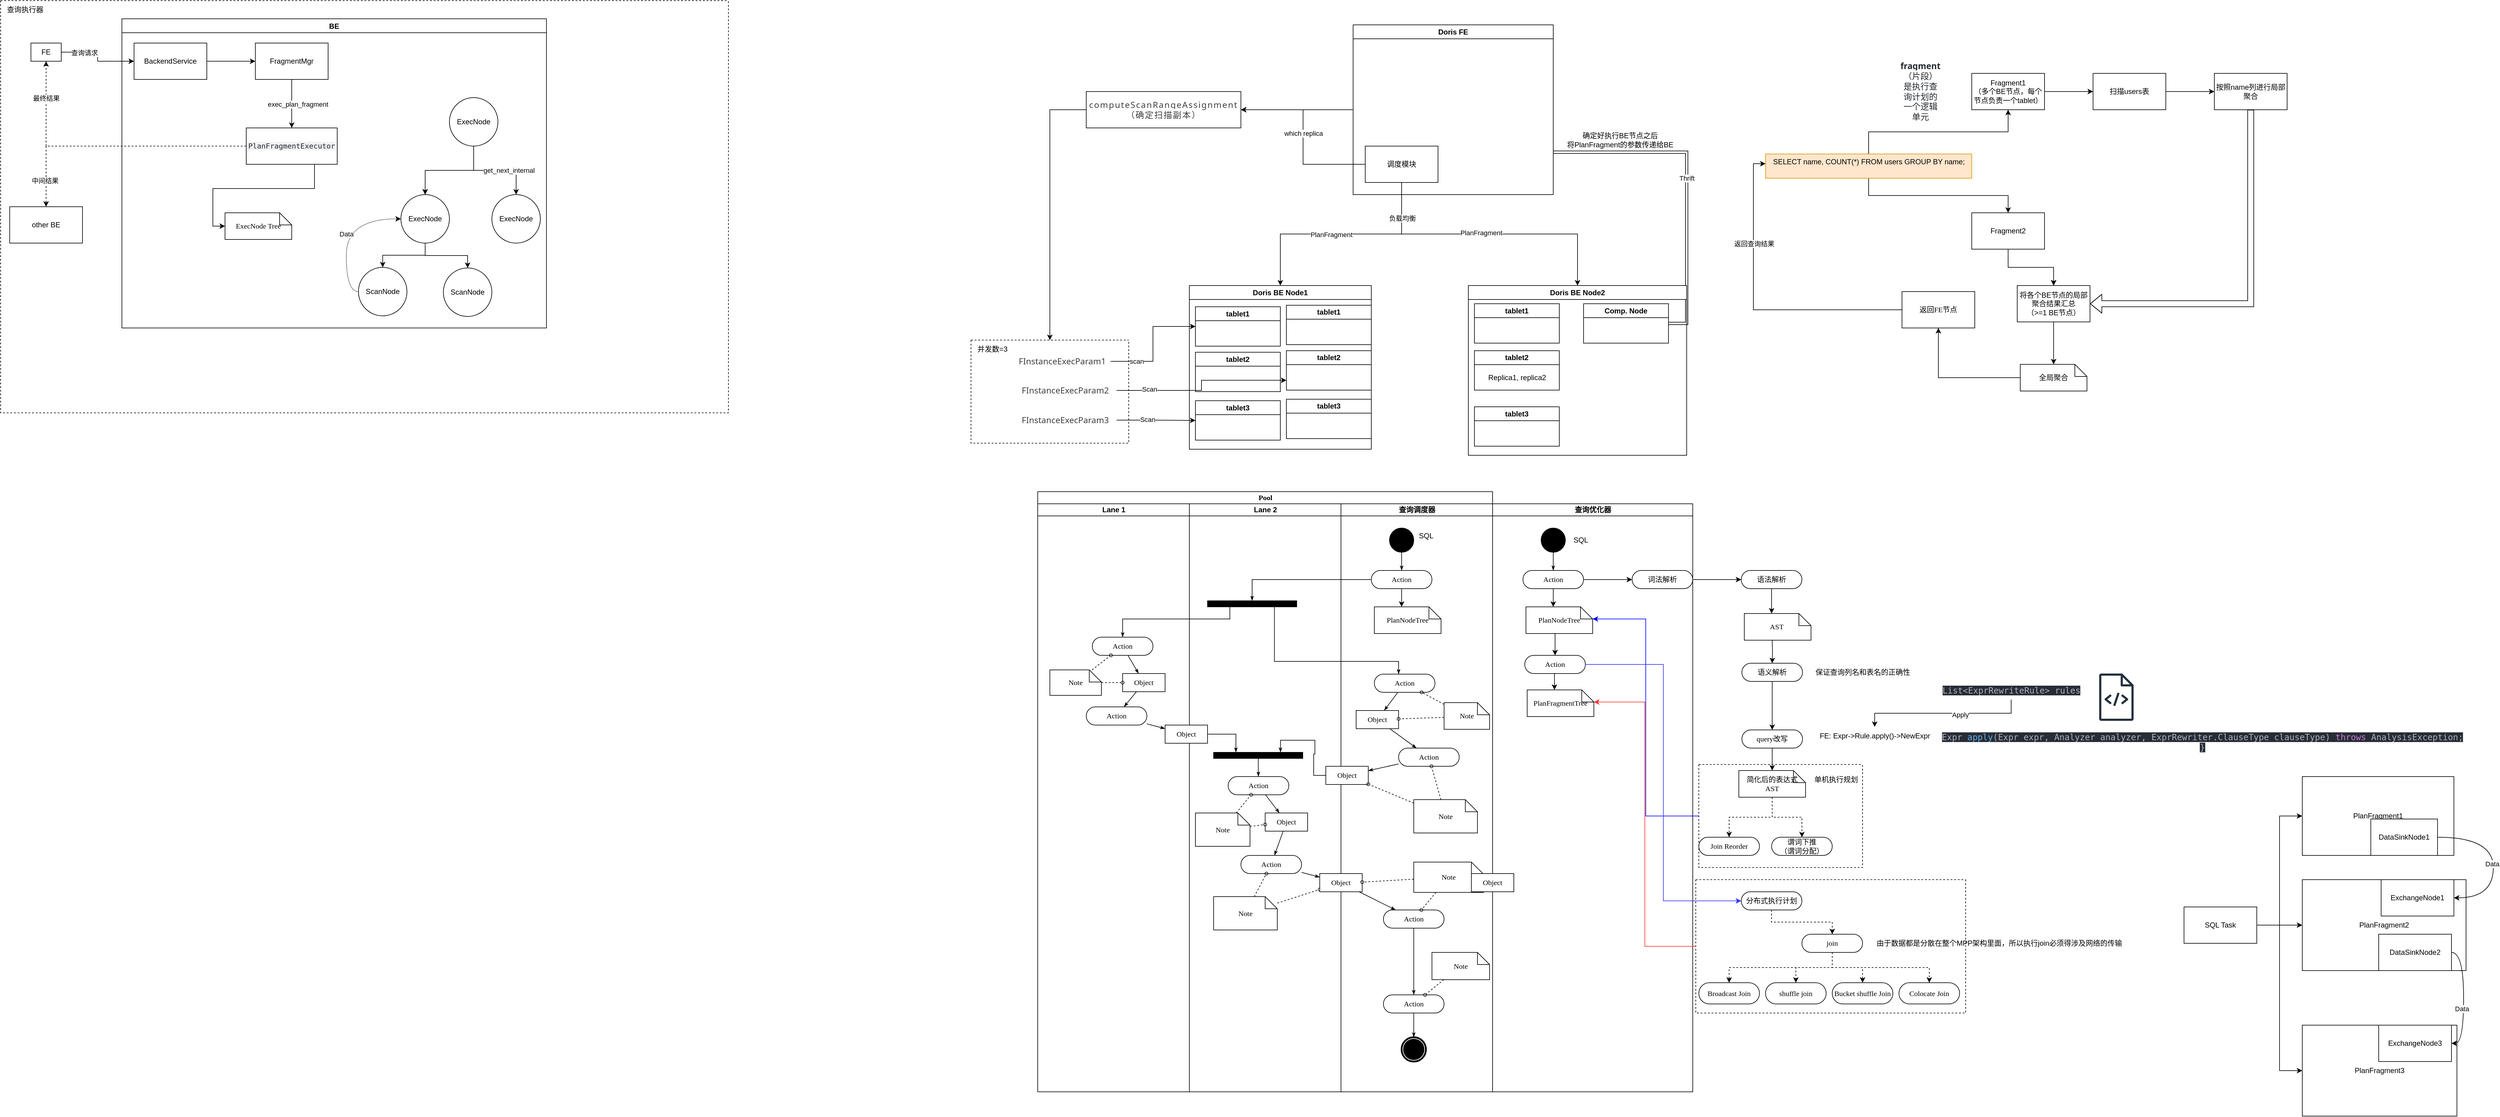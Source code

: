 <mxfile version="24.6.4" type="github">
  <diagram name="Page-1" id="0783ab3e-0a74-02c8-0abd-f7b4e66b4bec">
    <mxGraphModel dx="3209" dy="1988" grid="1" gridSize="10" guides="1" tooltips="1" connect="1" arrows="1" fold="1" page="1" pageScale="1" pageWidth="850" pageHeight="1100" background="none" math="0" shadow="0">
      <root>
        <mxCell id="0" />
        <mxCell id="1" parent="0" />
        <mxCell id="1c1d494c118603dd-1" value="Pool" style="swimlane;html=1;childLayout=stackLayout;startSize=20;rounded=0;shadow=0;comic=0;labelBackgroundColor=none;strokeWidth=1;fontFamily=Verdana;fontSize=12;align=center;" parent="1" vertex="1">
          <mxGeometry x="40" y="20" width="750" height="990" as="geometry" />
        </mxCell>
        <mxCell id="1c1d494c118603dd-2" value="Lane 1" style="swimlane;html=1;startSize=20;" parent="1c1d494c118603dd-1" vertex="1">
          <mxGeometry y="20" width="250" height="970" as="geometry" />
        </mxCell>
        <mxCell id="1c1d494c118603dd-34" style="edgeStyle=none;rounded=0;html=1;labelBackgroundColor=none;startArrow=none;startFill=0;startSize=5;endArrow=classicThin;endFill=1;endSize=5;jettySize=auto;orthogonalLoop=1;strokeWidth=1;fontFamily=Verdana;fontSize=12" parent="1c1d494c118603dd-2" source="1c1d494c118603dd-6" target="1c1d494c118603dd-10" edge="1">
          <mxGeometry relative="1" as="geometry" />
        </mxCell>
        <mxCell id="1c1d494c118603dd-6" value="Action" style="rounded=1;whiteSpace=wrap;html=1;shadow=0;comic=0;labelBackgroundColor=none;strokeWidth=1;fontFamily=Verdana;fontSize=12;align=center;arcSize=50;" parent="1c1d494c118603dd-2" vertex="1">
          <mxGeometry x="90" y="220" width="100" height="30" as="geometry" />
        </mxCell>
        <mxCell id="1c1d494c118603dd-7" value="Action" style="rounded=1;whiteSpace=wrap;html=1;shadow=0;comic=0;labelBackgroundColor=none;strokeWidth=1;fontFamily=Verdana;fontSize=12;align=center;arcSize=50;" parent="1c1d494c118603dd-2" vertex="1">
          <mxGeometry x="80" y="335" width="100" height="30" as="geometry" />
        </mxCell>
        <mxCell id="1c1d494c118603dd-35" style="edgeStyle=none;rounded=0;html=1;labelBackgroundColor=none;startArrow=none;startFill=0;startSize=5;endArrow=classicThin;endFill=1;endSize=5;jettySize=auto;orthogonalLoop=1;strokeWidth=1;fontFamily=Verdana;fontSize=12" parent="1c1d494c118603dd-2" source="1c1d494c118603dd-10" target="1c1d494c118603dd-7" edge="1">
          <mxGeometry relative="1" as="geometry" />
        </mxCell>
        <mxCell id="1c1d494c118603dd-10" value="Object" style="rounded=0;whiteSpace=wrap;html=1;shadow=0;comic=0;labelBackgroundColor=none;strokeWidth=1;fontFamily=Verdana;fontSize=12;align=center;arcSize=50;" parent="1c1d494c118603dd-2" vertex="1">
          <mxGeometry x="140" y="280" width="70" height="30" as="geometry" />
        </mxCell>
        <mxCell id="1c1d494c118603dd-46" style="edgeStyle=none;rounded=0;html=1;labelBackgroundColor=none;startArrow=none;startFill=0;startSize=5;endArrow=oval;endFill=0;endSize=5;jettySize=auto;orthogonalLoop=1;strokeWidth=1;fontFamily=Verdana;fontSize=12;dashed=1;" parent="1c1d494c118603dd-2" source="1c1d494c118603dd-21" target="1c1d494c118603dd-6" edge="1">
          <mxGeometry relative="1" as="geometry" />
        </mxCell>
        <mxCell id="1c1d494c118603dd-47" style="edgeStyle=none;rounded=0;html=1;dashed=1;labelBackgroundColor=none;startArrow=none;startFill=0;startSize=5;endArrow=oval;endFill=0;endSize=5;jettySize=auto;orthogonalLoop=1;strokeWidth=1;fontFamily=Verdana;fontSize=12" parent="1c1d494c118603dd-2" source="1c1d494c118603dd-21" target="1c1d494c118603dd-10" edge="1">
          <mxGeometry relative="1" as="geometry" />
        </mxCell>
        <mxCell id="1c1d494c118603dd-21" value="Note" style="shape=note;whiteSpace=wrap;html=1;rounded=0;shadow=0;comic=0;labelBackgroundColor=none;strokeWidth=1;fontFamily=Verdana;fontSize=12;align=center;size=20;" parent="1c1d494c118603dd-2" vertex="1">
          <mxGeometry x="20" y="274" width="85" height="42" as="geometry" />
        </mxCell>
        <mxCell id="1c1d494c118603dd-3" value="Lane 2" style="swimlane;html=1;startSize=20;" parent="1c1d494c118603dd-1" vertex="1">
          <mxGeometry x="250" y="20" width="250" height="970" as="geometry" />
        </mxCell>
        <mxCell id="60571a20871a0731-3" value="" style="whiteSpace=wrap;html=1;rounded=0;shadow=0;comic=0;labelBackgroundColor=none;strokeWidth=1;fillColor=#000000;fontFamily=Verdana;fontSize=12;align=center;rotation=0;" parent="1c1d494c118603dd-3" vertex="1">
          <mxGeometry x="30" y="160" width="147" height="10" as="geometry" />
        </mxCell>
        <mxCell id="1c1d494c118603dd-40" style="edgeStyle=none;rounded=0;html=1;labelBackgroundColor=none;startArrow=none;startFill=0;startSize=5;endArrow=classicThin;endFill=1;endSize=5;jettySize=auto;orthogonalLoop=1;strokeWidth=1;fontFamily=Verdana;fontSize=12" parent="1c1d494c118603dd-3" source="1c1d494c118603dd-11" target="1c1d494c118603dd-15" edge="1">
          <mxGeometry relative="1" as="geometry" />
        </mxCell>
        <mxCell id="1c1d494c118603dd-11" value="Action" style="rounded=1;whiteSpace=wrap;html=1;shadow=0;comic=0;labelBackgroundColor=none;strokeWidth=1;fontFamily=Verdana;fontSize=12;align=center;arcSize=50;" parent="1c1d494c118603dd-3" vertex="1">
          <mxGeometry x="64" y="450" width="100" height="30" as="geometry" />
        </mxCell>
        <mxCell id="1c1d494c118603dd-39" style="edgeStyle=none;rounded=0;html=1;labelBackgroundColor=none;startArrow=none;startFill=0;startSize=5;endArrow=classicThin;endFill=1;endSize=5;jettySize=auto;orthogonalLoop=1;strokeWidth=1;fontFamily=Verdana;fontSize=12" parent="1c1d494c118603dd-3" source="1c1d494c118603dd-12" target="1c1d494c118603dd-11" edge="1">
          <mxGeometry relative="1" as="geometry" />
        </mxCell>
        <mxCell id="1c1d494c118603dd-12" value="" style="whiteSpace=wrap;html=1;rounded=0;shadow=0;comic=0;labelBackgroundColor=none;strokeWidth=1;fillColor=#000000;fontFamily=Verdana;fontSize=12;align=center;rotation=0;" parent="1c1d494c118603dd-3" vertex="1">
          <mxGeometry x="40" y="410" width="147" height="10" as="geometry" />
        </mxCell>
        <mxCell id="1c1d494c118603dd-32" style="edgeStyle=orthogonalEdgeStyle;rounded=0;html=1;entryX=0.25;entryY=0;labelBackgroundColor=none;startArrow=none;startFill=0;startSize=5;endArrow=classicThin;endFill=1;endSize=5;jettySize=auto;orthogonalLoop=1;strokeWidth=1;fontFamily=Verdana;fontSize=12" parent="1c1d494c118603dd-3" source="1c1d494c118603dd-14" target="1c1d494c118603dd-12" edge="1">
          <mxGeometry relative="1" as="geometry" />
        </mxCell>
        <mxCell id="1c1d494c118603dd-14" value="Object" style="rounded=0;whiteSpace=wrap;html=1;shadow=0;comic=0;labelBackgroundColor=none;strokeWidth=1;fontFamily=Verdana;fontSize=12;align=center;arcSize=50;" parent="1c1d494c118603dd-3" vertex="1">
          <mxGeometry x="-40" y="365" width="70" height="30" as="geometry" />
        </mxCell>
        <mxCell id="1c1d494c118603dd-41" style="edgeStyle=none;rounded=0;html=1;labelBackgroundColor=none;startArrow=none;startFill=0;startSize=5;endArrow=classicThin;endFill=1;endSize=5;jettySize=auto;orthogonalLoop=1;strokeWidth=1;fontFamily=Verdana;fontSize=12" parent="1c1d494c118603dd-3" source="1c1d494c118603dd-15" target="1c1d494c118603dd-16" edge="1">
          <mxGeometry relative="1" as="geometry" />
        </mxCell>
        <mxCell id="1c1d494c118603dd-15" value="Object" style="rounded=0;whiteSpace=wrap;html=1;shadow=0;comic=0;labelBackgroundColor=none;strokeWidth=1;fontFamily=Verdana;fontSize=12;align=center;arcSize=50;" parent="1c1d494c118603dd-3" vertex="1">
          <mxGeometry x="125" y="510" width="70" height="30" as="geometry" />
        </mxCell>
        <mxCell id="1c1d494c118603dd-16" value="Action" style="rounded=1;whiteSpace=wrap;html=1;shadow=0;comic=0;labelBackgroundColor=none;strokeWidth=1;fontFamily=Verdana;fontSize=12;align=center;arcSize=50;" parent="1c1d494c118603dd-3" vertex="1">
          <mxGeometry x="85" y="580" width="100" height="30" as="geometry" />
        </mxCell>
        <mxCell id="1c1d494c118603dd-52" style="edgeStyle=none;rounded=0;html=1;dashed=1;labelBackgroundColor=none;startArrow=none;startFill=0;startSize=5;endArrow=oval;endFill=0;endSize=5;jettySize=auto;orthogonalLoop=1;strokeWidth=1;fontFamily=Verdana;fontSize=12" parent="1c1d494c118603dd-3" source="1c1d494c118603dd-23" target="1c1d494c118603dd-11" edge="1">
          <mxGeometry relative="1" as="geometry" />
        </mxCell>
        <mxCell id="1c1d494c118603dd-53" style="edgeStyle=none;rounded=0;html=1;dashed=1;labelBackgroundColor=none;startArrow=none;startFill=0;startSize=5;endArrow=oval;endFill=0;endSize=5;jettySize=auto;orthogonalLoop=1;strokeWidth=1;fontFamily=Verdana;fontSize=12" parent="1c1d494c118603dd-3" source="1c1d494c118603dd-23" target="1c1d494c118603dd-15" edge="1">
          <mxGeometry relative="1" as="geometry" />
        </mxCell>
        <mxCell id="1c1d494c118603dd-23" value="Note" style="shape=note;whiteSpace=wrap;html=1;rounded=0;shadow=0;comic=0;labelBackgroundColor=none;strokeWidth=1;fontFamily=Verdana;fontSize=12;align=center;size=20;" parent="1c1d494c118603dd-3" vertex="1">
          <mxGeometry x="10" y="510" width="90" height="55" as="geometry" />
        </mxCell>
        <mxCell id="1c1d494c118603dd-54" style="edgeStyle=none;rounded=0;html=1;dashed=1;labelBackgroundColor=none;startArrow=none;startFill=0;startSize=5;endArrow=oval;endFill=0;endSize=5;jettySize=auto;orthogonalLoop=1;strokeWidth=1;fontFamily=Verdana;fontSize=12" parent="1c1d494c118603dd-3" source="1c1d494c118603dd-24" target="1c1d494c118603dd-16" edge="1">
          <mxGeometry relative="1" as="geometry" />
        </mxCell>
        <mxCell id="1c1d494c118603dd-24" value="Note" style="shape=note;whiteSpace=wrap;html=1;rounded=0;shadow=0;comic=0;labelBackgroundColor=none;strokeWidth=1;fontFamily=Verdana;fontSize=12;align=center;size=20;" parent="1c1d494c118603dd-3" vertex="1">
          <mxGeometry x="40" y="648" width="105" height="55" as="geometry" />
        </mxCell>
        <mxCell id="1c1d494c118603dd-28" style="edgeStyle=orthogonalEdgeStyle;rounded=0;html=1;entryX=0.5;entryY=0;labelBackgroundColor=none;startArrow=none;startFill=0;startSize=5;endArrow=classicThin;endFill=1;endSize=5;jettySize=auto;orthogonalLoop=1;strokeWidth=1;fontFamily=Verdana;fontSize=12" parent="1c1d494c118603dd-1" source="60571a20871a0731-8" target="60571a20871a0731-3" edge="1">
          <mxGeometry relative="1" as="geometry">
            <Array as="points">
              <mxPoint x="354" y="145" />
            </Array>
          </mxGeometry>
        </mxCell>
        <mxCell id="1c1d494c118603dd-29" style="edgeStyle=orthogonalEdgeStyle;rounded=0;html=1;exitX=0.75;exitY=1;labelBackgroundColor=none;startArrow=none;startFill=0;startSize=5;endArrow=classicThin;endFill=1;endSize=5;jettySize=auto;orthogonalLoop=1;strokeWidth=1;fontFamily=Verdana;fontSize=12" parent="1c1d494c118603dd-1" source="60571a20871a0731-3" target="1c1d494c118603dd-5" edge="1">
          <mxGeometry relative="1" as="geometry">
            <Array as="points">
              <mxPoint x="390" y="280" />
              <mxPoint x="595" y="280" />
            </Array>
          </mxGeometry>
        </mxCell>
        <mxCell id="1c1d494c118603dd-30" style="edgeStyle=orthogonalEdgeStyle;rounded=0;html=1;exitX=0.25;exitY=1;entryX=0.5;entryY=0;labelBackgroundColor=none;startArrow=none;startFill=0;startSize=5;endArrow=classicThin;endFill=1;endSize=5;jettySize=auto;orthogonalLoop=1;strokeWidth=1;fontFamily=Verdana;fontSize=12" parent="1c1d494c118603dd-1" source="60571a20871a0731-3" target="1c1d494c118603dd-6" edge="1">
          <mxGeometry relative="1" as="geometry">
            <Array as="points">
              <mxPoint x="317" y="210" />
              <mxPoint x="140" y="210" />
            </Array>
          </mxGeometry>
        </mxCell>
        <mxCell id="1c1d494c118603dd-31" style="edgeStyle=orthogonalEdgeStyle;rounded=0;html=1;entryX=0.75;entryY=0;labelBackgroundColor=none;startArrow=none;startFill=0;startSize=5;endArrow=classicThin;endFill=1;endSize=5;jettySize=auto;orthogonalLoop=1;strokeWidth=1;fontFamily=Verdana;fontSize=12" parent="1c1d494c118603dd-1" source="1c1d494c118603dd-13" target="1c1d494c118603dd-12" edge="1">
          <mxGeometry relative="1" as="geometry" />
        </mxCell>
        <mxCell id="1c1d494c118603dd-36" style="edgeStyle=none;rounded=0;html=1;labelBackgroundColor=none;startArrow=none;startFill=0;startSize=5;endArrow=classicThin;endFill=1;endSize=5;jettySize=auto;orthogonalLoop=1;strokeWidth=1;fontFamily=Verdana;fontSize=12" parent="1c1d494c118603dd-1" source="1c1d494c118603dd-7" target="1c1d494c118603dd-14" edge="1">
          <mxGeometry relative="1" as="geometry" />
        </mxCell>
        <mxCell id="1c1d494c118603dd-42" style="edgeStyle=none;rounded=0;html=1;labelBackgroundColor=none;startArrow=none;startFill=0;startSize=5;endArrow=classicThin;endFill=1;endSize=5;jettySize=auto;orthogonalLoop=1;strokeWidth=1;fontFamily=Verdana;fontSize=12" parent="1c1d494c118603dd-1" source="1c1d494c118603dd-16" target="1c1d494c118603dd-17" edge="1">
          <mxGeometry relative="1" as="geometry" />
        </mxCell>
        <mxCell id="1c1d494c118603dd-55" style="edgeStyle=none;rounded=0;html=1;dashed=1;labelBackgroundColor=none;startArrow=none;startFill=0;startSize=5;endArrow=oval;endFill=0;endSize=5;jettySize=auto;orthogonalLoop=1;strokeWidth=1;fontFamily=Verdana;fontSize=12" parent="1c1d494c118603dd-1" source="1c1d494c118603dd-24" target="1c1d494c118603dd-17" edge="1">
          <mxGeometry relative="1" as="geometry" />
        </mxCell>
        <mxCell id="1c1d494c118603dd-4" value="查询调度器" style="swimlane;html=1;startSize=20;" parent="1c1d494c118603dd-1" vertex="1">
          <mxGeometry x="500" y="20" width="250" height="970" as="geometry" />
        </mxCell>
        <mxCell id="1c1d494c118603dd-27" style="edgeStyle=orthogonalEdgeStyle;rounded=0;html=1;labelBackgroundColor=none;startArrow=none;startFill=0;startSize=5;endArrow=classicThin;endFill=1;endSize=5;jettySize=auto;orthogonalLoop=1;strokeWidth=1;fontFamily=Verdana;fontSize=12" parent="1c1d494c118603dd-4" source="60571a20871a0731-4" target="60571a20871a0731-8" edge="1">
          <mxGeometry relative="1" as="geometry" />
        </mxCell>
        <mxCell id="60571a20871a0731-4" value="" style="ellipse;whiteSpace=wrap;html=1;rounded=0;shadow=0;comic=0;labelBackgroundColor=none;strokeWidth=1;fillColor=#000000;fontFamily=Verdana;fontSize=12;align=center;" parent="1c1d494c118603dd-4" vertex="1">
          <mxGeometry x="80" y="40" width="40" height="40" as="geometry" />
        </mxCell>
        <mxCell id="60571a20871a0731-8" value="Action" style="rounded=1;whiteSpace=wrap;html=1;shadow=0;comic=0;labelBackgroundColor=none;strokeWidth=1;fontFamily=Verdana;fontSize=12;align=center;arcSize=50;" parent="1c1d494c118603dd-4" vertex="1">
          <mxGeometry x="50" y="110" width="100" height="30" as="geometry" />
        </mxCell>
        <mxCell id="1c1d494c118603dd-33" style="rounded=0;html=1;labelBackgroundColor=none;startArrow=none;startFill=0;startSize=5;endArrow=classicThin;endFill=1;endSize=5;jettySize=auto;orthogonalLoop=1;strokeWidth=1;fontFamily=Verdana;fontSize=12" parent="1c1d494c118603dd-4" source="1c1d494c118603dd-5" target="1c1d494c118603dd-9" edge="1">
          <mxGeometry relative="1" as="geometry" />
        </mxCell>
        <mxCell id="1c1d494c118603dd-5" value="Action" style="rounded=1;whiteSpace=wrap;html=1;shadow=0;comic=0;labelBackgroundColor=none;strokeWidth=1;fontFamily=Verdana;fontSize=12;align=center;arcSize=50;" parent="1c1d494c118603dd-4" vertex="1">
          <mxGeometry x="55" y="281" width="100" height="30" as="geometry" />
        </mxCell>
        <mxCell id="1c1d494c118603dd-38" style="edgeStyle=none;rounded=0;html=1;labelBackgroundColor=none;startArrow=none;startFill=0;startSize=5;endArrow=classicThin;endFill=1;endSize=5;jettySize=auto;orthogonalLoop=1;strokeWidth=1;fontFamily=Verdana;fontSize=12" parent="1c1d494c118603dd-4" source="1c1d494c118603dd-8" target="1c1d494c118603dd-13" edge="1">
          <mxGeometry relative="1" as="geometry" />
        </mxCell>
        <mxCell id="1c1d494c118603dd-8" value="Action" style="rounded=1;whiteSpace=wrap;html=1;shadow=0;comic=0;labelBackgroundColor=none;strokeWidth=1;fontFamily=Verdana;fontSize=12;align=center;arcSize=50;" parent="1c1d494c118603dd-4" vertex="1">
          <mxGeometry x="95" y="403" width="100" height="30" as="geometry" />
        </mxCell>
        <mxCell id="1c1d494c118603dd-37" style="edgeStyle=none;rounded=0;html=1;labelBackgroundColor=none;startArrow=none;startFill=0;startSize=5;endArrow=classicThin;endFill=1;endSize=5;jettySize=auto;orthogonalLoop=1;strokeWidth=1;fontFamily=Verdana;fontSize=12" parent="1c1d494c118603dd-4" source="1c1d494c118603dd-9" target="1c1d494c118603dd-8" edge="1">
          <mxGeometry relative="1" as="geometry" />
        </mxCell>
        <mxCell id="1c1d494c118603dd-9" value="Object" style="rounded=0;whiteSpace=wrap;html=1;shadow=0;comic=0;labelBackgroundColor=none;strokeWidth=1;fontFamily=Verdana;fontSize=12;align=center;arcSize=50;" parent="1c1d494c118603dd-4" vertex="1">
          <mxGeometry x="25" y="341" width="70" height="30" as="geometry" />
        </mxCell>
        <mxCell id="1c1d494c118603dd-13" value="Object" style="rounded=0;whiteSpace=wrap;html=1;shadow=0;comic=0;labelBackgroundColor=none;strokeWidth=1;fontFamily=Verdana;fontSize=12;align=center;arcSize=50;" parent="1c1d494c118603dd-4" vertex="1">
          <mxGeometry x="-25" y="433" width="70" height="30" as="geometry" />
        </mxCell>
        <mxCell id="1c1d494c118603dd-43" style="edgeStyle=none;rounded=0;html=1;labelBackgroundColor=none;startArrow=none;startFill=0;startSize=5;endArrow=classicThin;endFill=1;endSize=5;jettySize=auto;orthogonalLoop=1;strokeWidth=1;fontFamily=Verdana;fontSize=12" parent="1c1d494c118603dd-4" source="1c1d494c118603dd-17" target="1c1d494c118603dd-18" edge="1">
          <mxGeometry relative="1" as="geometry" />
        </mxCell>
        <mxCell id="1c1d494c118603dd-17" value="Object" style="rounded=0;whiteSpace=wrap;html=1;shadow=0;comic=0;labelBackgroundColor=none;strokeWidth=1;fontFamily=Verdana;fontSize=12;align=center;arcSize=50;" parent="1c1d494c118603dd-4" vertex="1">
          <mxGeometry x="-35" y="610" width="70" height="30" as="geometry" />
        </mxCell>
        <mxCell id="1c1d494c118603dd-44" style="edgeStyle=none;rounded=0;html=1;labelBackgroundColor=none;startArrow=none;startFill=0;startSize=5;endArrow=classicThin;endFill=1;endSize=5;jettySize=auto;orthogonalLoop=1;strokeWidth=1;fontFamily=Verdana;fontSize=12" parent="1c1d494c118603dd-4" source="1c1d494c118603dd-18" target="1c1d494c118603dd-19" edge="1">
          <mxGeometry relative="1" as="geometry" />
        </mxCell>
        <mxCell id="1c1d494c118603dd-18" value="Action" style="rounded=1;whiteSpace=wrap;html=1;shadow=0;comic=0;labelBackgroundColor=none;strokeWidth=1;fontFamily=Verdana;fontSize=12;align=center;arcSize=50;" parent="1c1d494c118603dd-4" vertex="1">
          <mxGeometry x="70" y="670" width="100" height="30" as="geometry" />
        </mxCell>
        <mxCell id="1c1d494c118603dd-45" style="edgeStyle=none;rounded=0;html=1;labelBackgroundColor=none;startArrow=none;startFill=0;startSize=5;endArrow=classicThin;endFill=1;endSize=5;jettySize=auto;orthogonalLoop=1;strokeWidth=1;fontFamily=Verdana;fontSize=12" parent="1c1d494c118603dd-4" source="1c1d494c118603dd-19" target="60571a20871a0731-5" edge="1">
          <mxGeometry relative="1" as="geometry" />
        </mxCell>
        <mxCell id="1c1d494c118603dd-19" value="Action" style="rounded=1;whiteSpace=wrap;html=1;shadow=0;comic=0;labelBackgroundColor=none;strokeWidth=1;fontFamily=Verdana;fontSize=12;align=center;arcSize=50;" parent="1c1d494c118603dd-4" vertex="1">
          <mxGeometry x="70" y="810" width="100" height="30" as="geometry" />
        </mxCell>
        <mxCell id="60571a20871a0731-5" value="" style="shape=mxgraph.bpmn.shape;html=1;verticalLabelPosition=bottom;labelBackgroundColor=#ffffff;verticalAlign=top;perimeter=ellipsePerimeter;outline=end;symbol=terminate;rounded=0;shadow=0;comic=0;strokeWidth=1;fontFamily=Verdana;fontSize=12;align=center;" parent="1c1d494c118603dd-4" vertex="1">
          <mxGeometry x="100" y="880" width="40" height="40" as="geometry" />
        </mxCell>
        <mxCell id="1c1d494c118603dd-48" style="edgeStyle=none;rounded=0;html=1;dashed=1;labelBackgroundColor=none;startArrow=none;startFill=0;startSize=5;endArrow=oval;endFill=0;endSize=5;jettySize=auto;orthogonalLoop=1;strokeWidth=1;fontFamily=Verdana;fontSize=12" parent="1c1d494c118603dd-4" target="1c1d494c118603dd-5" edge="1">
          <mxGeometry relative="1" as="geometry">
            <mxPoint x="170" y="330.878" as="sourcePoint" />
          </mxGeometry>
        </mxCell>
        <mxCell id="1c1d494c118603dd-49" style="edgeStyle=none;rounded=0;html=1;dashed=1;labelBackgroundColor=none;startArrow=none;startFill=0;startSize=5;endArrow=oval;endFill=0;endSize=5;jettySize=auto;orthogonalLoop=1;strokeWidth=1;fontFamily=Verdana;fontSize=12" parent="1c1d494c118603dd-4" target="1c1d494c118603dd-9" edge="1">
          <mxGeometry relative="1" as="geometry">
            <mxPoint x="170" y="352.271" as="sourcePoint" />
          </mxGeometry>
        </mxCell>
        <mxCell id="1c1d494c118603dd-20" value="Note" style="shape=note;whiteSpace=wrap;html=1;rounded=0;shadow=0;comic=0;labelBackgroundColor=none;strokeWidth=1;fontFamily=Verdana;fontSize=12;align=center;size=20;" parent="1c1d494c118603dd-4" vertex="1">
          <mxGeometry x="170" y="328" width="75" height="44" as="geometry" />
        </mxCell>
        <mxCell id="1c1d494c118603dd-50" style="edgeStyle=none;rounded=0;html=1;dashed=1;labelBackgroundColor=none;startArrow=none;startFill=0;startSize=5;endArrow=oval;endFill=0;endSize=5;jettySize=auto;orthogonalLoop=1;strokeWidth=1;fontFamily=Verdana;fontSize=12" parent="1c1d494c118603dd-4" source="1c1d494c118603dd-22" target="1c1d494c118603dd-8" edge="1">
          <mxGeometry relative="1" as="geometry" />
        </mxCell>
        <mxCell id="1c1d494c118603dd-51" style="edgeStyle=none;rounded=0;html=1;dashed=1;labelBackgroundColor=none;startArrow=none;startFill=0;startSize=5;endArrow=oval;endFill=0;endSize=5;jettySize=auto;orthogonalLoop=1;strokeWidth=1;fontFamily=Verdana;fontSize=12" parent="1c1d494c118603dd-4" source="1c1d494c118603dd-22" target="1c1d494c118603dd-13" edge="1">
          <mxGeometry relative="1" as="geometry" />
        </mxCell>
        <mxCell id="1c1d494c118603dd-22" value="Note" style="shape=note;whiteSpace=wrap;html=1;rounded=0;shadow=0;comic=0;labelBackgroundColor=none;strokeWidth=1;fontFamily=Verdana;fontSize=12;align=center;size=20;" parent="1c1d494c118603dd-4" vertex="1">
          <mxGeometry x="120" y="488" width="105" height="55" as="geometry" />
        </mxCell>
        <mxCell id="1c1d494c118603dd-56" style="edgeStyle=none;rounded=0;html=1;dashed=1;labelBackgroundColor=none;startArrow=none;startFill=0;startSize=5;endArrow=oval;endFill=0;endSize=5;jettySize=auto;orthogonalLoop=1;strokeWidth=1;fontFamily=Verdana;fontSize=12" parent="1c1d494c118603dd-4" source="1c1d494c118603dd-25" target="1c1d494c118603dd-18" edge="1">
          <mxGeometry relative="1" as="geometry" />
        </mxCell>
        <mxCell id="1c1d494c118603dd-57" style="edgeStyle=none;rounded=0;html=1;dashed=1;labelBackgroundColor=none;startArrow=none;startFill=0;startSize=5;endArrow=oval;endFill=0;endSize=5;jettySize=auto;orthogonalLoop=1;strokeWidth=1;fontFamily=Verdana;fontSize=12" parent="1c1d494c118603dd-4" source="1c1d494c118603dd-25" edge="1">
          <mxGeometry relative="1" as="geometry">
            <mxPoint x="35" y="624.028" as="targetPoint" />
          </mxGeometry>
        </mxCell>
        <mxCell id="1c1d494c118603dd-25" value="Note" style="shape=note;whiteSpace=wrap;html=1;rounded=0;shadow=0;comic=0;labelBackgroundColor=none;strokeWidth=1;fontFamily=Verdana;fontSize=12;align=center;size=20;" parent="1c1d494c118603dd-4" vertex="1">
          <mxGeometry x="120" y="591" width="115" height="50" as="geometry" />
        </mxCell>
        <mxCell id="1c1d494c118603dd-58" style="edgeStyle=none;rounded=0;html=1;dashed=1;labelBackgroundColor=none;startArrow=none;startFill=0;startSize=5;endArrow=oval;endFill=0;endSize=5;jettySize=auto;orthogonalLoop=1;strokeWidth=1;fontFamily=Verdana;fontSize=12" parent="1c1d494c118603dd-4" source="1c1d494c118603dd-26" target="1c1d494c118603dd-19" edge="1">
          <mxGeometry relative="1" as="geometry" />
        </mxCell>
        <mxCell id="1c1d494c118603dd-26" value="Note" style="shape=note;whiteSpace=wrap;html=1;rounded=0;shadow=0;comic=0;labelBackgroundColor=none;strokeWidth=1;fontFamily=Verdana;fontSize=12;align=center;size=20;" parent="1c1d494c118603dd-4" vertex="1">
          <mxGeometry x="150" y="740" width="95" height="45" as="geometry" />
        </mxCell>
        <mxCell id="VlJD0oI-0ZpvYa75GS0W-2" value="PlanNodeTree" style="shape=note;whiteSpace=wrap;html=1;rounded=0;shadow=0;comic=0;labelBackgroundColor=none;strokeWidth=1;fontFamily=Verdana;fontSize=12;align=center;size=20;" parent="1c1d494c118603dd-4" vertex="1">
          <mxGeometry x="55" y="170" width="110" height="44" as="geometry" />
        </mxCell>
        <mxCell id="VlJD0oI-0ZpvYa75GS0W-3" style="edgeStyle=orthogonalEdgeStyle;rounded=0;orthogonalLoop=1;jettySize=auto;html=1;exitX=0.5;exitY=1;exitDx=0;exitDy=0;entryX=0;entryY=0;entryDx=45;entryDy=0;entryPerimeter=0;" parent="1c1d494c118603dd-4" source="60571a20871a0731-8" target="VlJD0oI-0ZpvYa75GS0W-2" edge="1">
          <mxGeometry relative="1" as="geometry" />
        </mxCell>
        <mxCell id="VlJD0oI-0ZpvYa75GS0W-1" value="SQL" style="text;html=1;align=center;verticalAlign=middle;resizable=0;points=[];autosize=1;strokeColor=none;fillColor=none;" parent="1" vertex="1">
          <mxGeometry x="655" y="78" width="50" height="30" as="geometry" />
        </mxCell>
        <mxCell id="VlJD0oI-0ZpvYa75GS0W-4" value="查询优化器" style="swimlane;html=1;startSize=20;" parent="1" vertex="1">
          <mxGeometry x="790" y="40" width="330" height="970" as="geometry" />
        </mxCell>
        <mxCell id="VlJD0oI-0ZpvYa75GS0W-5" style="edgeStyle=orthogonalEdgeStyle;rounded=0;html=1;labelBackgroundColor=none;startArrow=none;startFill=0;startSize=5;endArrow=classicThin;endFill=1;endSize=5;jettySize=auto;orthogonalLoop=1;strokeWidth=1;fontFamily=Verdana;fontSize=12" parent="VlJD0oI-0ZpvYa75GS0W-4" source="VlJD0oI-0ZpvYa75GS0W-6" target="VlJD0oI-0ZpvYa75GS0W-7" edge="1">
          <mxGeometry relative="1" as="geometry" />
        </mxCell>
        <mxCell id="VlJD0oI-0ZpvYa75GS0W-6" value="" style="ellipse;whiteSpace=wrap;html=1;rounded=0;shadow=0;comic=0;labelBackgroundColor=none;strokeWidth=1;fillColor=#000000;fontFamily=Verdana;fontSize=12;align=center;" parent="VlJD0oI-0ZpvYa75GS0W-4" vertex="1">
          <mxGeometry x="80" y="40" width="40" height="40" as="geometry" />
        </mxCell>
        <mxCell id="VlJD0oI-0ZpvYa75GS0W-43" value="" style="edgeStyle=orthogonalEdgeStyle;rounded=0;orthogonalLoop=1;jettySize=auto;html=1;" parent="VlJD0oI-0ZpvYa75GS0W-4" source="VlJD0oI-0ZpvYa75GS0W-7" target="VlJD0oI-0ZpvYa75GS0W-42" edge="1">
          <mxGeometry relative="1" as="geometry" />
        </mxCell>
        <mxCell id="VlJD0oI-0ZpvYa75GS0W-7" value="Action" style="rounded=1;whiteSpace=wrap;html=1;shadow=0;comic=0;labelBackgroundColor=none;strokeWidth=1;fontFamily=Verdana;fontSize=12;align=center;arcSize=50;" parent="VlJD0oI-0ZpvYa75GS0W-4" vertex="1">
          <mxGeometry x="50" y="110" width="100" height="30" as="geometry" />
        </mxCell>
        <mxCell id="VlJD0oI-0ZpvYa75GS0W-16" value="Object" style="rounded=0;whiteSpace=wrap;html=1;shadow=0;comic=0;labelBackgroundColor=none;strokeWidth=1;fontFamily=Verdana;fontSize=12;align=center;arcSize=50;" parent="VlJD0oI-0ZpvYa75GS0W-4" vertex="1">
          <mxGeometry x="-35" y="610" width="70" height="30" as="geometry" />
        </mxCell>
        <mxCell id="VlJD0oI-0ZpvYa75GS0W-39" style="edgeStyle=orthogonalEdgeStyle;rounded=0;orthogonalLoop=1;jettySize=auto;html=1;exitX=0.5;exitY=1;exitDx=0;exitDy=0;exitPerimeter=0;entryX=0.5;entryY=0;entryDx=0;entryDy=0;" parent="VlJD0oI-0ZpvYa75GS0W-4" source="VlJD0oI-0ZpvYa75GS0W-33" target="VlJD0oI-0ZpvYa75GS0W-35" edge="1">
          <mxGeometry relative="1" as="geometry" />
        </mxCell>
        <mxCell id="VlJD0oI-0ZpvYa75GS0W-33" value="PlanNodeTree" style="shape=note;whiteSpace=wrap;html=1;rounded=0;shadow=0;comic=0;labelBackgroundColor=none;strokeWidth=1;fontFamily=Verdana;fontSize=12;align=center;size=20;" parent="VlJD0oI-0ZpvYa75GS0W-4" vertex="1">
          <mxGeometry x="55" y="170" width="110" height="44" as="geometry" />
        </mxCell>
        <mxCell id="VlJD0oI-0ZpvYa75GS0W-34" style="edgeStyle=orthogonalEdgeStyle;rounded=0;orthogonalLoop=1;jettySize=auto;html=1;exitX=0.5;exitY=1;exitDx=0;exitDy=0;entryX=0;entryY=0;entryDx=45;entryDy=0;entryPerimeter=0;" parent="VlJD0oI-0ZpvYa75GS0W-4" source="VlJD0oI-0ZpvYa75GS0W-7" target="VlJD0oI-0ZpvYa75GS0W-33" edge="1">
          <mxGeometry relative="1" as="geometry" />
        </mxCell>
        <mxCell id="VlJD0oI-0ZpvYa75GS0W-35" value="Action" style="rounded=1;whiteSpace=wrap;html=1;shadow=0;comic=0;labelBackgroundColor=none;strokeWidth=1;fontFamily=Verdana;fontSize=12;align=center;arcSize=50;" parent="VlJD0oI-0ZpvYa75GS0W-4" vertex="1">
          <mxGeometry x="53" y="250" width="100" height="30" as="geometry" />
        </mxCell>
        <mxCell id="VlJD0oI-0ZpvYa75GS0W-37" value="PlanFragmentTree" style="shape=note;whiteSpace=wrap;html=1;rounded=0;shadow=0;comic=0;labelBackgroundColor=none;strokeWidth=1;fontFamily=Verdana;fontSize=12;align=center;size=20;" parent="VlJD0oI-0ZpvYa75GS0W-4" vertex="1">
          <mxGeometry x="57" y="307" width="110" height="44" as="geometry" />
        </mxCell>
        <mxCell id="VlJD0oI-0ZpvYa75GS0W-38" style="edgeStyle=orthogonalEdgeStyle;rounded=0;orthogonalLoop=1;jettySize=auto;html=1;exitX=0.5;exitY=1;exitDx=0;exitDy=0;entryX=0;entryY=0;entryDx=45;entryDy=0;entryPerimeter=0;" parent="VlJD0oI-0ZpvYa75GS0W-4" source="VlJD0oI-0ZpvYa75GS0W-35" target="VlJD0oI-0ZpvYa75GS0W-37" edge="1">
          <mxGeometry relative="1" as="geometry" />
        </mxCell>
        <mxCell id="VlJD0oI-0ZpvYa75GS0W-40" value="SQL" style="text;html=1;align=center;verticalAlign=middle;resizable=0;points=[];autosize=1;strokeColor=none;fillColor=none;" parent="VlJD0oI-0ZpvYa75GS0W-4" vertex="1">
          <mxGeometry x="120" y="45" width="50" height="30" as="geometry" />
        </mxCell>
        <mxCell id="VlJD0oI-0ZpvYa75GS0W-42" value="词法解析" style="rounded=1;whiteSpace=wrap;html=1;shadow=0;comic=0;labelBackgroundColor=none;strokeWidth=1;fontFamily=Verdana;fontSize=12;align=center;arcSize=50;" parent="VlJD0oI-0ZpvYa75GS0W-4" vertex="1">
          <mxGeometry x="230" y="110" width="100" height="30" as="geometry" />
        </mxCell>
        <mxCell id="VlJD0oI-0ZpvYa75GS0W-44" value="语法解析" style="rounded=1;whiteSpace=wrap;html=1;shadow=0;comic=0;labelBackgroundColor=none;strokeWidth=1;fontFamily=Verdana;fontSize=12;align=center;arcSize=50;" parent="1" vertex="1">
          <mxGeometry x="1200" y="150" width="100" height="30" as="geometry" />
        </mxCell>
        <mxCell id="VlJD0oI-0ZpvYa75GS0W-45" value="" style="edgeStyle=orthogonalEdgeStyle;rounded=0;orthogonalLoop=1;jettySize=auto;html=1;" parent="1" source="VlJD0oI-0ZpvYa75GS0W-42" target="VlJD0oI-0ZpvYa75GS0W-44" edge="1">
          <mxGeometry relative="1" as="geometry" />
        </mxCell>
        <mxCell id="VlJD0oI-0ZpvYa75GS0W-49" style="edgeStyle=orthogonalEdgeStyle;rounded=0;orthogonalLoop=1;jettySize=auto;html=1;exitX=0.5;exitY=1;exitDx=0;exitDy=0;exitPerimeter=0;" parent="1" target="VlJD0oI-0ZpvYa75GS0W-48" edge="1">
          <mxGeometry relative="1" as="geometry">
            <mxPoint x="1251" y="265" as="sourcePoint" />
          </mxGeometry>
        </mxCell>
        <mxCell id="VlJD0oI-0ZpvYa75GS0W-46" value="AST&amp;nbsp;" style="shape=note;whiteSpace=wrap;html=1;rounded=0;shadow=0;comic=0;labelBackgroundColor=none;strokeWidth=1;fontFamily=Verdana;fontSize=12;align=center;size=20;" parent="1" vertex="1">
          <mxGeometry x="1205" y="221" width="110" height="44" as="geometry" />
        </mxCell>
        <mxCell id="VlJD0oI-0ZpvYa75GS0W-47" style="edgeStyle=orthogonalEdgeStyle;rounded=0;orthogonalLoop=1;jettySize=auto;html=1;exitX=0.5;exitY=1;exitDx=0;exitDy=0;entryX=0;entryY=0;entryDx=45;entryDy=0;entryPerimeter=0;" parent="1" source="VlJD0oI-0ZpvYa75GS0W-44" target="VlJD0oI-0ZpvYa75GS0W-46" edge="1">
          <mxGeometry relative="1" as="geometry" />
        </mxCell>
        <mxCell id="VlJD0oI-0ZpvYa75GS0W-52" value="" style="edgeStyle=orthogonalEdgeStyle;rounded=0;orthogonalLoop=1;jettySize=auto;html=1;" parent="1" source="VlJD0oI-0ZpvYa75GS0W-48" target="VlJD0oI-0ZpvYa75GS0W-51" edge="1">
          <mxGeometry relative="1" as="geometry" />
        </mxCell>
        <mxCell id="VlJD0oI-0ZpvYa75GS0W-48" value="语义解析" style="rounded=1;whiteSpace=wrap;html=1;shadow=0;comic=0;labelBackgroundColor=none;strokeWidth=1;fontFamily=Verdana;fontSize=12;align=center;arcSize=50;" parent="1" vertex="1">
          <mxGeometry x="1201" y="303" width="100" height="30" as="geometry" />
        </mxCell>
        <mxCell id="VlJD0oI-0ZpvYa75GS0W-50" value="保证查询列名和表名的正确性" style="text;html=1;align=center;verticalAlign=middle;resizable=0;points=[];autosize=1;strokeColor=none;fillColor=none;" parent="1" vertex="1">
          <mxGeometry x="1310" y="303" width="180" height="30" as="geometry" />
        </mxCell>
        <mxCell id="VlJD0oI-0ZpvYa75GS0W-54" style="edgeStyle=orthogonalEdgeStyle;rounded=0;orthogonalLoop=1;jettySize=auto;html=1;exitX=0.5;exitY=1;exitDx=0;exitDy=0;" parent="1" source="VlJD0oI-0ZpvYa75GS0W-51" target="VlJD0oI-0ZpvYa75GS0W-53" edge="1">
          <mxGeometry relative="1" as="geometry" />
        </mxCell>
        <mxCell id="VlJD0oI-0ZpvYa75GS0W-51" value="query改写" style="rounded=1;whiteSpace=wrap;html=1;shadow=0;comic=0;labelBackgroundColor=none;strokeWidth=1;fontFamily=Verdana;fontSize=12;align=center;arcSize=50;" parent="1" vertex="1">
          <mxGeometry x="1201" y="413" width="100" height="30" as="geometry" />
        </mxCell>
        <mxCell id="VlJD0oI-0ZpvYa75GS0W-66" style="edgeStyle=orthogonalEdgeStyle;rounded=0;orthogonalLoop=1;jettySize=auto;html=1;exitX=0.5;exitY=1;exitDx=0;exitDy=0;exitPerimeter=0;entryX=0.5;entryY=0;entryDx=0;entryDy=0;dashed=1;" parent="1" source="VlJD0oI-0ZpvYa75GS0W-53" target="VlJD0oI-0ZpvYa75GS0W-65" edge="1">
          <mxGeometry relative="1" as="geometry" />
        </mxCell>
        <mxCell id="VlJD0oI-0ZpvYa75GS0W-68" style="edgeStyle=orthogonalEdgeStyle;rounded=0;orthogonalLoop=1;jettySize=auto;html=1;exitX=0.5;exitY=1;exitDx=0;exitDy=0;exitPerimeter=0;entryX=0.5;entryY=0;entryDx=0;entryDy=0;dashed=1;" parent="1" source="VlJD0oI-0ZpvYa75GS0W-53" target="VlJD0oI-0ZpvYa75GS0W-67" edge="1">
          <mxGeometry relative="1" as="geometry" />
        </mxCell>
        <mxCell id="VlJD0oI-0ZpvYa75GS0W-53" value="简化后的表达式&lt;div&gt;AST&lt;/div&gt;" style="shape=note;whiteSpace=wrap;html=1;rounded=0;shadow=0;comic=0;labelBackgroundColor=none;strokeWidth=1;fontFamily=Verdana;fontSize=12;align=center;size=20;" parent="1" vertex="1">
          <mxGeometry x="1196" y="480" width="110" height="44" as="geometry" />
        </mxCell>
        <mxCell id="VlJD0oI-0ZpvYa75GS0W-55" value="FE: Expr-&amp;gt;Rule.apply()-&amp;gt;NewExpr" style="text;html=1;align=center;verticalAlign=middle;resizable=0;points=[];autosize=1;strokeColor=none;fillColor=none;" parent="1" vertex="1">
          <mxGeometry x="1315" y="408" width="210" height="30" as="geometry" />
        </mxCell>
        <mxCell id="VlJD0oI-0ZpvYa75GS0W-58" value="&lt;span style=&quot;color: rgb(171, 178, 191); font-family: Menlo, &amp;quot;Operator Mono&amp;quot;, Consolas, Monaco, monospace; font-size: 14px; text-align: left; background-color: rgb(40, 44, 52);&quot;&gt;Expr&amp;nbsp;&lt;/span&gt;&lt;span style=&quot;margin: 0px; padding: 0px; outline: 0px; max-width: 100%; font-family: Menlo, &amp;quot;Operator Mono&amp;quot;, Consolas, Monaco, monospace; font-size: 14px; text-align: left; background-color: rgb(40, 44, 52); color: rgb(97, 174, 238); box-sizing: border-box !important; overflow-wrap: break-word !important;&quot;&gt;apply&lt;/span&gt;&lt;span style=&quot;color: rgb(171, 178, 191); font-family: Menlo, &amp;quot;Operator Mono&amp;quot;, Consolas, Monaco, monospace; font-size: 14px; text-align: left; background-color: rgb(40, 44, 52);&quot;&gt;(Expr&amp;nbsp;expr,&amp;nbsp;Analyzer&amp;nbsp;analyzer,&amp;nbsp;ExprRewriter.ClauseType&amp;nbsp;clauseType)&amp;nbsp;&lt;/span&gt;&lt;span style=&quot;margin: 0px; padding: 0px; outline: 0px; max-width: 100%; font-family: Menlo, &amp;quot;Operator Mono&amp;quot;, Consolas, Monaco, monospace; font-size: 14px; text-align: left; background-color: rgb(40, 44, 52); color: rgb(198, 120, 221); box-sizing: border-box !important; overflow-wrap: break-word !important;&quot;&gt;throws&lt;/span&gt;&lt;span style=&quot;color: rgb(171, 178, 191); font-family: Menlo, &amp;quot;Operator Mono&amp;quot;, Consolas, Monaco, monospace; font-size: 14px; text-align: left; background-color: rgb(40, 44, 52);&quot;&gt;&amp;nbsp;AnalysisException;&lt;/span&gt;&lt;br style=&quot;margin: 0px; padding: 0px; outline: 0px; max-width: 100%; color: rgb(171, 178, 191); font-family: Menlo, &amp;quot;Operator Mono&amp;quot;, Consolas, Monaco, monospace; font-size: 14px; text-align: left; background-color: rgb(40, 44, 52); box-sizing: border-box !important; overflow-wrap: break-word !important;&quot;&gt;&lt;span style=&quot;color: rgb(171, 178, 191); font-family: Menlo, &amp;quot;Operator Mono&amp;quot;, Consolas, Monaco, monospace; font-size: 14px; text-align: left; background-color: rgb(40, 44, 52);&quot;&gt;}&lt;/span&gt;" style="text;html=1;align=center;verticalAlign=middle;resizable=0;points=[];autosize=1;strokeColor=none;fillColor=none;" parent="1" vertex="1">
          <mxGeometry x="1520" y="408" width="880" height="50" as="geometry" />
        </mxCell>
        <mxCell id="VlJD0oI-0ZpvYa75GS0W-59" value="" style="sketch=0;outlineConnect=0;fontColor=#232F3E;gradientColor=none;fillColor=#232F3D;strokeColor=none;dashed=0;verticalLabelPosition=bottom;verticalAlign=top;align=center;html=1;fontSize=12;fontStyle=0;aspect=fixed;pointerEvents=1;shape=mxgraph.aws4.source_code;" parent="1" vertex="1">
          <mxGeometry x="1790" y="320" width="57" height="78" as="geometry" />
        </mxCell>
        <mxCell id="VlJD0oI-0ZpvYa75GS0W-61" value="" style="edgeStyle=orthogonalEdgeStyle;rounded=0;orthogonalLoop=1;jettySize=auto;html=1;" parent="1" source="VlJD0oI-0ZpvYa75GS0W-60" target="VlJD0oI-0ZpvYa75GS0W-55" edge="1">
          <mxGeometry relative="1" as="geometry" />
        </mxCell>
        <mxCell id="VlJD0oI-0ZpvYa75GS0W-62" value="Apply" style="edgeLabel;html=1;align=center;verticalAlign=middle;resizable=0;points=[];" parent="VlJD0oI-0ZpvYa75GS0W-61" vertex="1" connectable="0">
          <mxGeometry x="-0.209" y="2" relative="1" as="geometry">
            <mxPoint as="offset" />
          </mxGeometry>
        </mxCell>
        <mxCell id="VlJD0oI-0ZpvYa75GS0W-60" value="&lt;span style=&quot;color: rgb(171, 178, 191); font-family: Menlo, &amp;quot;Operator Mono&amp;quot;, Consolas, Monaco, monospace; font-size: 14px; text-align: left; background-color: rgb(40, 44, 52);&quot;&gt;List&amp;lt;ExprRewriteRule&amp;gt;&amp;nbsp;rules&lt;/span&gt;" style="text;html=1;align=center;verticalAlign=middle;resizable=0;points=[];autosize=1;strokeColor=none;fillColor=none;" parent="1" vertex="1">
          <mxGeometry x="1520" y="333" width="250" height="30" as="geometry" />
        </mxCell>
        <mxCell id="VlJD0oI-0ZpvYa75GS0W-65" value="Join Reorder" style="rounded=1;whiteSpace=wrap;html=1;shadow=0;comic=0;labelBackgroundColor=none;strokeWidth=1;fontFamily=Verdana;fontSize=12;align=center;arcSize=50;" parent="1" vertex="1">
          <mxGeometry x="1130" y="590" width="100" height="30" as="geometry" />
        </mxCell>
        <mxCell id="VlJD0oI-0ZpvYa75GS0W-67" value="谓词下推&lt;div&gt;（谓词分配）&lt;/div&gt;" style="rounded=1;whiteSpace=wrap;html=1;shadow=0;comic=0;labelBackgroundColor=none;strokeWidth=1;fontFamily=Verdana;fontSize=12;align=center;arcSize=50;" parent="1" vertex="1">
          <mxGeometry x="1250" y="590" width="100" height="30" as="geometry" />
        </mxCell>
        <mxCell id="VlJD0oI-0ZpvYa75GS0W-69" value="" style="swimlane;startSize=0;dashed=1;" parent="1" vertex="1">
          <mxGeometry x="1130" y="470" width="270" height="170" as="geometry" />
        </mxCell>
        <mxCell id="VlJD0oI-0ZpvYa75GS0W-70" value="单机执行规划" style="text;html=1;align=center;verticalAlign=middle;resizable=0;points=[];autosize=1;strokeColor=none;fillColor=none;" parent="VlJD0oI-0ZpvYa75GS0W-69" vertex="1">
          <mxGeometry x="176" y="10" width="100" height="30" as="geometry" />
        </mxCell>
        <mxCell id="VlJD0oI-0ZpvYa75GS0W-71" style="edgeStyle=orthogonalEdgeStyle;rounded=0;orthogonalLoop=1;jettySize=auto;html=1;exitX=0;exitY=0.5;exitDx=0;exitDy=0;entryX=0;entryY=0;entryDx=110;entryDy=20;entryPerimeter=0;strokeColor=#0000FF;" parent="1" source="VlJD0oI-0ZpvYa75GS0W-69" target="VlJD0oI-0ZpvYa75GS0W-33" edge="1">
          <mxGeometry relative="1" as="geometry" />
        </mxCell>
        <mxCell id="s4C-Qvcrg3AEOylYSrUp-4" value="" style="edgeStyle=orthogonalEdgeStyle;rounded=0;orthogonalLoop=1;jettySize=auto;html=1;dashed=1;exitX=0.5;exitY=1;exitDx=0;exitDy=0;" edge="1" parent="1" source="s4C-Qvcrg3AEOylYSrUp-13" target="s4C-Qvcrg3AEOylYSrUp-3">
          <mxGeometry relative="1" as="geometry" />
        </mxCell>
        <mxCell id="s4C-Qvcrg3AEOylYSrUp-8" style="edgeStyle=orthogonalEdgeStyle;rounded=0;orthogonalLoop=1;jettySize=auto;html=1;exitX=0.5;exitY=1;exitDx=0;exitDy=0;entryX=0.5;entryY=0;entryDx=0;entryDy=0;dashed=1;" edge="1" parent="1" source="s4C-Qvcrg3AEOylYSrUp-13" target="s4C-Qvcrg3AEOylYSrUp-5">
          <mxGeometry relative="1" as="geometry" />
        </mxCell>
        <mxCell id="s4C-Qvcrg3AEOylYSrUp-9" style="edgeStyle=orthogonalEdgeStyle;rounded=0;orthogonalLoop=1;jettySize=auto;html=1;exitX=0.5;exitY=1;exitDx=0;exitDy=0;dashed=1;" edge="1" parent="1" source="s4C-Qvcrg3AEOylYSrUp-13" target="s4C-Qvcrg3AEOylYSrUp-7">
          <mxGeometry relative="1" as="geometry" />
        </mxCell>
        <mxCell id="s4C-Qvcrg3AEOylYSrUp-10" style="edgeStyle=orthogonalEdgeStyle;rounded=0;orthogonalLoop=1;jettySize=auto;html=1;exitX=0.5;exitY=1;exitDx=0;exitDy=0;dashed=1;" edge="1" parent="1" source="s4C-Qvcrg3AEOylYSrUp-13" target="s4C-Qvcrg3AEOylYSrUp-6">
          <mxGeometry relative="1" as="geometry" />
        </mxCell>
        <mxCell id="s4C-Qvcrg3AEOylYSrUp-14" style="edgeStyle=orthogonalEdgeStyle;rounded=0;orthogonalLoop=1;jettySize=auto;html=1;exitX=0.5;exitY=1;exitDx=0;exitDy=0;entryX=0.5;entryY=0;entryDx=0;entryDy=0;dashed=1;" edge="1" parent="1" source="s4C-Qvcrg3AEOylYSrUp-1" target="s4C-Qvcrg3AEOylYSrUp-13">
          <mxGeometry relative="1" as="geometry" />
        </mxCell>
        <mxCell id="s4C-Qvcrg3AEOylYSrUp-1" value="分布式执行计划" style="rounded=1;whiteSpace=wrap;html=1;shadow=0;comic=0;labelBackgroundColor=none;strokeWidth=1;fontFamily=Verdana;fontSize=12;align=center;arcSize=50;" vertex="1" parent="1">
          <mxGeometry x="1200" y="680" width="100" height="30" as="geometry" />
        </mxCell>
        <mxCell id="s4C-Qvcrg3AEOylYSrUp-2" style="edgeStyle=orthogonalEdgeStyle;rounded=0;orthogonalLoop=1;jettySize=auto;html=1;exitX=1;exitY=0.5;exitDx=0;exitDy=0;entryX=0;entryY=0.5;entryDx=0;entryDy=0;strokeColor=#3333FF;" edge="1" parent="1" source="VlJD0oI-0ZpvYa75GS0W-35" target="s4C-Qvcrg3AEOylYSrUp-1">
          <mxGeometry relative="1" as="geometry" />
        </mxCell>
        <mxCell id="s4C-Qvcrg3AEOylYSrUp-3" value="Broadcast Join" style="whiteSpace=wrap;html=1;fontFamily=Verdana;rounded=1;shadow=0;comic=0;labelBackgroundColor=none;strokeWidth=1;arcSize=50;" vertex="1" parent="1">
          <mxGeometry x="1130" y="830" width="100" height="35" as="geometry" />
        </mxCell>
        <mxCell id="s4C-Qvcrg3AEOylYSrUp-5" value="shuffle join" style="whiteSpace=wrap;html=1;fontFamily=Verdana;rounded=1;shadow=0;comic=0;labelBackgroundColor=none;strokeWidth=1;arcSize=50;" vertex="1" parent="1">
          <mxGeometry x="1240" y="830" width="100" height="35" as="geometry" />
        </mxCell>
        <mxCell id="s4C-Qvcrg3AEOylYSrUp-6" value="Colocate Join" style="whiteSpace=wrap;html=1;fontFamily=Verdana;rounded=1;shadow=0;comic=0;labelBackgroundColor=none;strokeWidth=1;arcSize=50;" vertex="1" parent="1">
          <mxGeometry x="1460" y="830" width="100" height="35" as="geometry" />
        </mxCell>
        <mxCell id="s4C-Qvcrg3AEOylYSrUp-7" value="Bucket shuffle Join" style="whiteSpace=wrap;html=1;fontFamily=Verdana;rounded=1;shadow=0;comic=0;labelBackgroundColor=none;strokeWidth=1;arcSize=50;" vertex="1" parent="1">
          <mxGeometry x="1350" y="830" width="100" height="35" as="geometry" />
        </mxCell>
        <mxCell id="s4C-Qvcrg3AEOylYSrUp-12" value="由于数据都是分散在整个MPP架构里面，所以执行join必须得涉及网络的传输" style="text;html=1;align=center;verticalAlign=middle;resizable=0;points=[];autosize=1;strokeColor=none;fillColor=none;" vertex="1" parent="1">
          <mxGeometry x="1410" y="750" width="430" height="30" as="geometry" />
        </mxCell>
        <mxCell id="s4C-Qvcrg3AEOylYSrUp-13" value="join" style="rounded=1;whiteSpace=wrap;html=1;shadow=0;comic=0;labelBackgroundColor=none;strokeWidth=1;fontFamily=Verdana;fontSize=12;align=center;arcSize=50;" vertex="1" parent="1">
          <mxGeometry x="1300" y="750" width="100" height="30" as="geometry" />
        </mxCell>
        <mxCell id="s4C-Qvcrg3AEOylYSrUp-15" value="" style="swimlane;startSize=0;dashed=1;" vertex="1" parent="1">
          <mxGeometry x="1125" y="660" width="445" height="220" as="geometry" />
        </mxCell>
        <mxCell id="s4C-Qvcrg3AEOylYSrUp-17" style="edgeStyle=orthogonalEdgeStyle;rounded=0;orthogonalLoop=1;jettySize=auto;html=1;exitX=0;exitY=0.5;exitDx=0;exitDy=0;entryX=0;entryY=0;entryDx=110;entryDy=20;entryPerimeter=0;strokeColor=#FF3333;" edge="1" parent="1" source="s4C-Qvcrg3AEOylYSrUp-15" target="VlJD0oI-0ZpvYa75GS0W-37">
          <mxGeometry relative="1" as="geometry" />
        </mxCell>
        <mxCell id="s4C-Qvcrg3AEOylYSrUp-61" style="edgeStyle=orthogonalEdgeStyle;rounded=0;orthogonalLoop=1;jettySize=auto;html=1;exitX=1;exitY=0.75;exitDx=0;exitDy=0;entryX=1;entryY=0.5;entryDx=0;entryDy=0;shape=link;" edge="1" parent="1" source="s4C-Qvcrg3AEOylYSrUp-19" target="s4C-Qvcrg3AEOylYSrUp-60">
          <mxGeometry relative="1" as="geometry">
            <Array as="points">
              <mxPoint x="1110" y="-540" />
              <mxPoint x="1110" y="-257" />
            </Array>
          </mxGeometry>
        </mxCell>
        <mxCell id="s4C-Qvcrg3AEOylYSrUp-62" value="Thrift" style="edgeLabel;html=1;align=center;verticalAlign=middle;resizable=0;points=[];" vertex="1" connectable="0" parent="s4C-Qvcrg3AEOylYSrUp-61">
          <mxGeometry x="-0.2" y="-2" relative="1" as="geometry">
            <mxPoint x="7" y="41" as="offset" />
          </mxGeometry>
        </mxCell>
        <mxCell id="s4C-Qvcrg3AEOylYSrUp-89" value="" style="edgeStyle=orthogonalEdgeStyle;rounded=0;orthogonalLoop=1;jettySize=auto;html=1;" edge="1" parent="1" source="s4C-Qvcrg3AEOylYSrUp-19" target="s4C-Qvcrg3AEOylYSrUp-88">
          <mxGeometry relative="1" as="geometry" />
        </mxCell>
        <mxCell id="s4C-Qvcrg3AEOylYSrUp-19" value="Doris FE" style="swimlane;whiteSpace=wrap;html=1;" vertex="1" parent="1">
          <mxGeometry x="560" y="-750" width="330" height="280" as="geometry" />
        </mxCell>
        <mxCell id="s4C-Qvcrg3AEOylYSrUp-20" value="调度模块" style="whiteSpace=wrap;html=1;" vertex="1" parent="s4C-Qvcrg3AEOylYSrUp-19">
          <mxGeometry x="20" y="200" width="120" height="60" as="geometry" />
        </mxCell>
        <mxCell id="s4C-Qvcrg3AEOylYSrUp-21" value="Doris BE Node1" style="swimlane;whiteSpace=wrap;html=1;" vertex="1" parent="1">
          <mxGeometry x="290" y="-320" width="300" height="270" as="geometry" />
        </mxCell>
        <mxCell id="s4C-Qvcrg3AEOylYSrUp-27" value="tablet1" style="swimlane;whiteSpace=wrap;html=1;" vertex="1" parent="s4C-Qvcrg3AEOylYSrUp-21">
          <mxGeometry x="10" y="35" width="140" height="65" as="geometry" />
        </mxCell>
        <mxCell id="s4C-Qvcrg3AEOylYSrUp-29" value="tablet2" style="swimlane;whiteSpace=wrap;html=1;" vertex="1" parent="s4C-Qvcrg3AEOylYSrUp-21">
          <mxGeometry x="10" y="110" width="140" height="65" as="geometry" />
        </mxCell>
        <mxCell id="s4C-Qvcrg3AEOylYSrUp-32" value="tablet3" style="swimlane;whiteSpace=wrap;html=1;" vertex="1" parent="s4C-Qvcrg3AEOylYSrUp-21">
          <mxGeometry x="10" y="190" width="140" height="65" as="geometry" />
        </mxCell>
        <mxCell id="s4C-Qvcrg3AEOylYSrUp-69" value="tablet1" style="swimlane;whiteSpace=wrap;html=1;" vertex="1" parent="s4C-Qvcrg3AEOylYSrUp-21">
          <mxGeometry x="160" y="32.5" width="140" height="65" as="geometry" />
        </mxCell>
        <mxCell id="s4C-Qvcrg3AEOylYSrUp-70" value="tablet2" style="swimlane;whiteSpace=wrap;html=1;" vertex="1" parent="s4C-Qvcrg3AEOylYSrUp-21">
          <mxGeometry x="160" y="107.5" width="140" height="65" as="geometry" />
        </mxCell>
        <mxCell id="s4C-Qvcrg3AEOylYSrUp-71" value="tablet3" style="swimlane;whiteSpace=wrap;html=1;" vertex="1" parent="s4C-Qvcrg3AEOylYSrUp-21">
          <mxGeometry x="160" y="187.5" width="140" height="65" as="geometry" />
        </mxCell>
        <mxCell id="s4C-Qvcrg3AEOylYSrUp-22" style="edgeStyle=orthogonalEdgeStyle;rounded=0;orthogonalLoop=1;jettySize=auto;html=1;exitX=0.5;exitY=1;exitDx=0;exitDy=0;entryX=0.5;entryY=0;entryDx=0;entryDy=0;" edge="1" parent="1" source="s4C-Qvcrg3AEOylYSrUp-20" target="s4C-Qvcrg3AEOylYSrUp-21">
          <mxGeometry relative="1" as="geometry" />
        </mxCell>
        <mxCell id="s4C-Qvcrg3AEOylYSrUp-23" value="PlanFragment" style="edgeLabel;html=1;align=center;verticalAlign=middle;resizable=0;points=[];" vertex="1" connectable="0" parent="s4C-Qvcrg3AEOylYSrUp-22">
          <mxGeometry x="0.086" y="1" relative="1" as="geometry">
            <mxPoint as="offset" />
          </mxGeometry>
        </mxCell>
        <mxCell id="s4C-Qvcrg3AEOylYSrUp-24" value="Doris BE Node2" style="swimlane;whiteSpace=wrap;html=1;" vertex="1" parent="1">
          <mxGeometry x="750" y="-320" width="360" height="280" as="geometry" />
        </mxCell>
        <mxCell id="s4C-Qvcrg3AEOylYSrUp-30" value="tablet1" style="swimlane;whiteSpace=wrap;html=1;" vertex="1" parent="s4C-Qvcrg3AEOylYSrUp-24">
          <mxGeometry x="10" y="30" width="140" height="65" as="geometry" />
        </mxCell>
        <mxCell id="s4C-Qvcrg3AEOylYSrUp-31" value="tablet2" style="swimlane;whiteSpace=wrap;html=1;" vertex="1" parent="s4C-Qvcrg3AEOylYSrUp-24">
          <mxGeometry x="10" y="107.5" width="140" height="65" as="geometry" />
        </mxCell>
        <mxCell id="s4C-Qvcrg3AEOylYSrUp-65" value="Replica1, replica2" style="text;html=1;align=center;verticalAlign=middle;resizable=0;points=[];autosize=1;strokeColor=none;fillColor=none;" vertex="1" parent="s4C-Qvcrg3AEOylYSrUp-31">
          <mxGeometry x="10" y="29.5" width="120" height="30" as="geometry" />
        </mxCell>
        <mxCell id="s4C-Qvcrg3AEOylYSrUp-33" value="tablet3" style="swimlane;whiteSpace=wrap;html=1;" vertex="1" parent="s4C-Qvcrg3AEOylYSrUp-24">
          <mxGeometry x="10" y="200" width="140" height="65" as="geometry" />
        </mxCell>
        <mxCell id="s4C-Qvcrg3AEOylYSrUp-60" value="Comp. Node" style="swimlane;whiteSpace=wrap;html=1;" vertex="1" parent="s4C-Qvcrg3AEOylYSrUp-24">
          <mxGeometry x="190" y="30" width="140" height="65" as="geometry" />
        </mxCell>
        <mxCell id="s4C-Qvcrg3AEOylYSrUp-25" style="edgeStyle=orthogonalEdgeStyle;rounded=0;orthogonalLoop=1;jettySize=auto;html=1;exitX=0.5;exitY=1;exitDx=0;exitDy=0;" edge="1" parent="1" source="s4C-Qvcrg3AEOylYSrUp-20" target="s4C-Qvcrg3AEOylYSrUp-24">
          <mxGeometry relative="1" as="geometry" />
        </mxCell>
        <mxCell id="s4C-Qvcrg3AEOylYSrUp-26" value="PlanFragment" style="edgeLabel;html=1;align=center;verticalAlign=middle;resizable=0;points=[];" vertex="1" connectable="0" parent="s4C-Qvcrg3AEOylYSrUp-25">
          <mxGeometry x="-0.089" y="4" relative="1" as="geometry">
            <mxPoint x="6" y="2" as="offset" />
          </mxGeometry>
        </mxCell>
        <mxCell id="s4C-Qvcrg3AEOylYSrUp-36" value="负载均衡" style="edgeLabel;html=1;align=center;verticalAlign=middle;resizable=0;points=[];" vertex="1" connectable="0" parent="s4C-Qvcrg3AEOylYSrUp-25">
          <mxGeometry x="-0.746" y="1" relative="1" as="geometry">
            <mxPoint as="offset" />
          </mxGeometry>
        </mxCell>
        <mxCell id="s4C-Qvcrg3AEOylYSrUp-34" style="edgeStyle=orthogonalEdgeStyle;rounded=0;orthogonalLoop=1;jettySize=auto;html=1;exitX=0;exitY=0.5;exitDx=0;exitDy=0;entryX=1;entryY=0.5;entryDx=0;entryDy=0;" edge="1" parent="1" source="s4C-Qvcrg3AEOylYSrUp-20" target="s4C-Qvcrg3AEOylYSrUp-88">
          <mxGeometry relative="1" as="geometry">
            <mxPoint x="320" y="-530" as="sourcePoint" />
            <mxPoint x="420" y="-530" as="targetPoint" />
          </mxGeometry>
        </mxCell>
        <mxCell id="s4C-Qvcrg3AEOylYSrUp-35" value="which replica" style="edgeLabel;html=1;align=center;verticalAlign=middle;resizable=0;points=[];" vertex="1" connectable="0" parent="s4C-Qvcrg3AEOylYSrUp-34">
          <mxGeometry x="0.272" y="1" relative="1" as="geometry">
            <mxPoint x="1" y="34" as="offset" />
          </mxGeometry>
        </mxCell>
        <mxCell id="s4C-Qvcrg3AEOylYSrUp-37" value="&lt;span style=&quot;font-weight: var(--base-text-weight-semibold,600); color: rgb(36, 41, 47); font-family: &amp;quot;Noto Sans&amp;quot;, &amp;quot;SF Pro SC&amp;quot;, &amp;quot;SF Pro Text&amp;quot;, &amp;quot;SF Pro Icons&amp;quot;, &amp;quot;PingFang SC&amp;quot;, &amp;quot;Helvetica Neue&amp;quot;, Helvetica, Arial, sans-serif; font-size: 14px; text-align: start; text-wrap: wrap; background-color: rgb(255, 255, 255);&quot;&gt;fragment&lt;/span&gt;&lt;span style=&quot;color: rgb(36, 41, 47); font-family: &amp;quot;Noto Sans&amp;quot;, &amp;quot;SF Pro SC&amp;quot;, &amp;quot;SF Pro Text&amp;quot;, &amp;quot;SF Pro Icons&amp;quot;, &amp;quot;PingFang SC&amp;quot;, &amp;quot;Helvetica Neue&amp;quot;, Helvetica, Arial, sans-serif; font-size: 14px; text-align: start; text-wrap: wrap; background-color: rgb(255, 255, 255);&quot;&gt;（片段）是执行查询计划的一个逻辑单元&lt;/span&gt;" style="text;html=1;align=center;verticalAlign=middle;resizable=0;points=[];autosize=1;strokeColor=none;fillColor=none;" vertex="1" parent="1">
          <mxGeometry x="1325" y="-655" width="340" height="30" as="geometry" />
        </mxCell>
        <mxCell id="s4C-Qvcrg3AEOylYSrUp-40" value="" style="edgeStyle=orthogonalEdgeStyle;rounded=0;orthogonalLoop=1;jettySize=auto;html=1;" edge="1" parent="1" source="s4C-Qvcrg3AEOylYSrUp-38" target="s4C-Qvcrg3AEOylYSrUp-39">
          <mxGeometry relative="1" as="geometry" />
        </mxCell>
        <mxCell id="s4C-Qvcrg3AEOylYSrUp-48" value="" style="edgeStyle=orthogonalEdgeStyle;rounded=0;orthogonalLoop=1;jettySize=auto;html=1;" edge="1" parent="1" source="s4C-Qvcrg3AEOylYSrUp-38" target="s4C-Qvcrg3AEOylYSrUp-47">
          <mxGeometry relative="1" as="geometry" />
        </mxCell>
        <mxCell id="s4C-Qvcrg3AEOylYSrUp-38" value="&lt;div&gt;SELECT name, COUNT(*) FROM users GROUP BY name;&lt;/div&gt;&lt;div&gt;&lt;br&gt;&lt;/div&gt;" style="text;html=1;align=center;verticalAlign=middle;resizable=0;points=[];autosize=1;strokeColor=#d79b00;fillColor=#ffe6cc;" vertex="1" parent="1">
          <mxGeometry x="1240" y="-537" width="340" height="40" as="geometry" />
        </mxCell>
        <mxCell id="s4C-Qvcrg3AEOylYSrUp-42" value="" style="edgeStyle=orthogonalEdgeStyle;rounded=0;orthogonalLoop=1;jettySize=auto;html=1;" edge="1" parent="1" source="s4C-Qvcrg3AEOylYSrUp-39" target="s4C-Qvcrg3AEOylYSrUp-41">
          <mxGeometry relative="1" as="geometry" />
        </mxCell>
        <mxCell id="s4C-Qvcrg3AEOylYSrUp-39" value="Fragment1&lt;div&gt;（多个BE节点，每个节点负责一个tablet）&lt;/div&gt;" style="whiteSpace=wrap;html=1;" vertex="1" parent="1">
          <mxGeometry x="1580" y="-670" width="120" height="60" as="geometry" />
        </mxCell>
        <mxCell id="s4C-Qvcrg3AEOylYSrUp-44" value="" style="edgeStyle=orthogonalEdgeStyle;rounded=0;orthogonalLoop=1;jettySize=auto;html=1;" edge="1" parent="1" source="s4C-Qvcrg3AEOylYSrUp-41" target="s4C-Qvcrg3AEOylYSrUp-43">
          <mxGeometry relative="1" as="geometry" />
        </mxCell>
        <mxCell id="s4C-Qvcrg3AEOylYSrUp-41" value="扫描users表" style="whiteSpace=wrap;html=1;" vertex="1" parent="1">
          <mxGeometry x="1780" y="-670" width="120" height="60" as="geometry" />
        </mxCell>
        <mxCell id="s4C-Qvcrg3AEOylYSrUp-49" style="edgeStyle=orthogonalEdgeStyle;rounded=0;orthogonalLoop=1;jettySize=auto;html=1;exitX=0.5;exitY=1;exitDx=0;exitDy=0;entryX=1;entryY=0.5;entryDx=0;entryDy=0;shape=flexArrow;" edge="1" parent="1" source="s4C-Qvcrg3AEOylYSrUp-43" target="s4C-Qvcrg3AEOylYSrUp-50">
          <mxGeometry relative="1" as="geometry" />
        </mxCell>
        <mxCell id="s4C-Qvcrg3AEOylYSrUp-43" value="按照name列进行局部聚合" style="whiteSpace=wrap;html=1;" vertex="1" parent="1">
          <mxGeometry x="1980" y="-670" width="120" height="60" as="geometry" />
        </mxCell>
        <mxCell id="s4C-Qvcrg3AEOylYSrUp-51" value="" style="edgeStyle=orthogonalEdgeStyle;rounded=0;orthogonalLoop=1;jettySize=auto;html=1;" edge="1" parent="1" source="s4C-Qvcrg3AEOylYSrUp-47" target="s4C-Qvcrg3AEOylYSrUp-50">
          <mxGeometry relative="1" as="geometry" />
        </mxCell>
        <mxCell id="s4C-Qvcrg3AEOylYSrUp-52" value="" style="edgeStyle=orthogonalEdgeStyle;rounded=0;orthogonalLoop=1;jettySize=auto;html=1;" edge="1" parent="1" source="s4C-Qvcrg3AEOylYSrUp-47" target="s4C-Qvcrg3AEOylYSrUp-50">
          <mxGeometry relative="1" as="geometry" />
        </mxCell>
        <mxCell id="s4C-Qvcrg3AEOylYSrUp-53" value="" style="edgeStyle=orthogonalEdgeStyle;rounded=0;orthogonalLoop=1;jettySize=auto;html=1;" edge="1" parent="1" source="s4C-Qvcrg3AEOylYSrUp-47" target="s4C-Qvcrg3AEOylYSrUp-50">
          <mxGeometry relative="1" as="geometry" />
        </mxCell>
        <mxCell id="s4C-Qvcrg3AEOylYSrUp-47" value="Fragment2" style="whiteSpace=wrap;html=1;" vertex="1" parent="1">
          <mxGeometry x="1580" y="-440" width="120" height="60" as="geometry" />
        </mxCell>
        <mxCell id="s4C-Qvcrg3AEOylYSrUp-50" value="将各个BE节点的局部聚合结果汇总&lt;div&gt;（&amp;gt;=1 BE节点）&lt;/div&gt;" style="whiteSpace=wrap;html=1;" vertex="1" parent="1">
          <mxGeometry x="1655" y="-320" width="120" height="60" as="geometry" />
        </mxCell>
        <mxCell id="s4C-Qvcrg3AEOylYSrUp-57" value="" style="edgeStyle=orthogonalEdgeStyle;rounded=0;orthogonalLoop=1;jettySize=auto;html=1;" edge="1" parent="1" source="s4C-Qvcrg3AEOylYSrUp-54" target="s4C-Qvcrg3AEOylYSrUp-56">
          <mxGeometry relative="1" as="geometry" />
        </mxCell>
        <mxCell id="s4C-Qvcrg3AEOylYSrUp-54" value="全局聚合" style="shape=note;whiteSpace=wrap;html=1;rounded=0;shadow=0;comic=0;labelBackgroundColor=none;strokeWidth=1;fontFamily=Verdana;fontSize=12;align=center;size=20;" vertex="1" parent="1">
          <mxGeometry x="1660" y="-190" width="110" height="44" as="geometry" />
        </mxCell>
        <mxCell id="s4C-Qvcrg3AEOylYSrUp-55" style="edgeStyle=orthogonalEdgeStyle;rounded=0;orthogonalLoop=1;jettySize=auto;html=1;exitX=0.5;exitY=1;exitDx=0;exitDy=0;entryX=0.5;entryY=0;entryDx=0;entryDy=0;entryPerimeter=0;" edge="1" parent="1" source="s4C-Qvcrg3AEOylYSrUp-50" target="s4C-Qvcrg3AEOylYSrUp-54">
          <mxGeometry relative="1" as="geometry" />
        </mxCell>
        <mxCell id="s4C-Qvcrg3AEOylYSrUp-58" style="edgeStyle=orthogonalEdgeStyle;rounded=0;orthogonalLoop=1;jettySize=auto;html=1;exitX=0;exitY=0.5;exitDx=0;exitDy=0;entryX=0;entryY=0.4;entryDx=0;entryDy=0;entryPerimeter=0;" edge="1" parent="1" source="s4C-Qvcrg3AEOylYSrUp-56" target="s4C-Qvcrg3AEOylYSrUp-38">
          <mxGeometry relative="1" as="geometry" />
        </mxCell>
        <mxCell id="s4C-Qvcrg3AEOylYSrUp-59" value="返回查询结果" style="edgeLabel;html=1;align=center;verticalAlign=middle;resizable=0;points=[];" vertex="1" connectable="0" parent="s4C-Qvcrg3AEOylYSrUp-58">
          <mxGeometry x="0.022" y="-1" relative="1" as="geometry">
            <mxPoint y="-96" as="offset" />
          </mxGeometry>
        </mxCell>
        <mxCell id="s4C-Qvcrg3AEOylYSrUp-56" value="返回FE节点" style="whiteSpace=wrap;html=1;fontFamily=Verdana;rounded=0;shadow=0;comic=0;labelBackgroundColor=none;strokeWidth=1;" vertex="1" parent="1">
          <mxGeometry x="1465" y="-310" width="120" height="60" as="geometry" />
        </mxCell>
        <mxCell id="s4C-Qvcrg3AEOylYSrUp-63" value="确定好执行BE节点之后&lt;div&gt;将PlanFragment的参数传递给BE&lt;/div&gt;" style="text;html=1;align=center;verticalAlign=middle;resizable=0;points=[];autosize=1;strokeColor=none;fillColor=none;" vertex="1" parent="1">
          <mxGeometry x="900" y="-580" width="200" height="40" as="geometry" />
        </mxCell>
        <mxCell id="s4C-Qvcrg3AEOylYSrUp-73" value="" style="edgeStyle=orthogonalEdgeStyle;rounded=0;orthogonalLoop=1;jettySize=auto;html=1;entryX=0;entryY=0.5;entryDx=0;entryDy=0;" edge="1" parent="1" source="s4C-Qvcrg3AEOylYSrUp-68" target="s4C-Qvcrg3AEOylYSrUp-27">
          <mxGeometry relative="1" as="geometry" />
        </mxCell>
        <mxCell id="s4C-Qvcrg3AEOylYSrUp-74" value="scan" style="edgeLabel;html=1;align=center;verticalAlign=middle;resizable=0;points=[];" vertex="1" connectable="0" parent="s4C-Qvcrg3AEOylYSrUp-73">
          <mxGeometry x="-0.569" y="-3" relative="1" as="geometry">
            <mxPoint y="-3" as="offset" />
          </mxGeometry>
        </mxCell>
        <mxCell id="s4C-Qvcrg3AEOylYSrUp-68" value="&lt;span style=&quot;color: rgb(63, 63, 63); font-family: -apple-system-font, &amp;quot;system-ui&amp;quot;, &amp;quot;Helvetica Neue&amp;quot;, &amp;quot;PingFang SC&amp;quot;, &amp;quot;Hiragino Sans GB&amp;quot;, &amp;quot;Microsoft YaHei UI&amp;quot;, &amp;quot;Microsoft YaHei&amp;quot;, Arial, sans-serif; font-size: 14px; text-align: left; text-indent: -14px; text-wrap: wrap; background-color: rgb(255, 255, 255);&quot;&gt;FInstanceExecParam1&lt;/span&gt;" style="text;html=1;align=center;verticalAlign=middle;resizable=0;points=[];autosize=1;strokeColor=none;fillColor=none;" vertex="1" parent="1">
          <mxGeometry y="-210" width="160" height="30" as="geometry" />
        </mxCell>
        <mxCell id="s4C-Qvcrg3AEOylYSrUp-75" value="&lt;span style=&quot;color: rgba(0, 0, 0, 0); font-family: monospace; font-size: 0px; text-align: start;&quot;&gt;%3CmxGraphModel%3E%3Croot%3E%3CmxCell%20id%3D%220%22%2F%3E%3CmxCell%20id%3D%221%22%20parent%3D%220%22%2F%3E%3CmxCell%20id%3D%222%22%20value%3D%22%26lt%3Bspan%20style%3D%26quot%3Bcolor%3A%20rgb(63%2C%2063%2C%2063)%3B%20font-family%3A%20-apple-system-font%2C%20%26amp%3Bquot%3Bsystem-ui%26amp%3Bquot%3B%2C%20%26amp%3Bquot%3BHelvetica%20Neue%26amp%3Bquot%3B%2C%20%26amp%3Bquot%3BPingFang%20SC%26amp%3Bquot%3B%2C%20%26amp%3Bquot%3BHiragino%20Sans%20GB%26amp%3Bquot%3B%2C%20%26amp%3Bquot%3BMicrosoft%20YaHei%20UI%26amp%3Bquot%3B%2C%20%26amp%3Bquot%3BMicrosoft%20YaHei%26amp%3Bquot%3B%2C%20Arial%2C%20sans-serif%3B%20font-size%3A%2014px%3B%20text-align%3A%20left%3B%20text-indent%3A%20-14px%3B%20text-wrap%3A%20wrap%3B%20background-color%3A%20rgb(255%2C%20255%2C%20255)%3B%26quot%3B%26gt%3BFInstanceExecParam%26lt%3B%2Fspan%26gt%3B%22%20style%3D%22text%3Bhtml%3D1%3Balign%3Dcenter%3BverticalAlign%3Dmiddle%3Bresizable%3D0%3Bpoints%3D%5B%5D%3Bautosize%3D1%3BstrokeColor%3Dnone%3BfillColor%3Dnone%3B%22%20vertex%3D%221%22%20parent%3D%221%22%3E%3CmxGeometry%20y%3D%22-210%22%20width%3D%22160%22%20height%3D%2230%22%20as%3D%22geometry%22%2F%3E%3C%2FmxCell%3E%3C%2Froot%3E%3C%2FmxGraphModel%3E&lt;/span&gt;" style="text;html=1;align=center;verticalAlign=middle;resizable=0;points=[];autosize=1;strokeColor=none;fillColor=none;" vertex="1" parent="1">
          <mxGeometry x="70" y="-132" width="20" height="30" as="geometry" />
        </mxCell>
        <mxCell id="s4C-Qvcrg3AEOylYSrUp-78" value="" style="edgeStyle=orthogonalEdgeStyle;rounded=0;orthogonalLoop=1;jettySize=auto;html=1;entryX=0;entryY=0.75;entryDx=0;entryDy=0;" edge="1" parent="1" source="s4C-Qvcrg3AEOylYSrUp-76" target="s4C-Qvcrg3AEOylYSrUp-70">
          <mxGeometry relative="1" as="geometry" />
        </mxCell>
        <mxCell id="s4C-Qvcrg3AEOylYSrUp-85" value="Scan" style="edgeLabel;html=1;align=center;verticalAlign=middle;resizable=0;points=[];" vertex="1" connectable="0" parent="s4C-Qvcrg3AEOylYSrUp-78">
          <mxGeometry x="-0.638" y="2" relative="1" as="geometry">
            <mxPoint as="offset" />
          </mxGeometry>
        </mxCell>
        <mxCell id="s4C-Qvcrg3AEOylYSrUp-76" value="&lt;span style=&quot;color: rgb(63, 63, 63); font-family: -apple-system-font, &amp;quot;system-ui&amp;quot;, &amp;quot;Helvetica Neue&amp;quot;, &amp;quot;PingFang SC&amp;quot;, &amp;quot;Hiragino Sans GB&amp;quot;, &amp;quot;Microsoft YaHei UI&amp;quot;, &amp;quot;Microsoft YaHei&amp;quot;, Arial, sans-serif; font-size: 14px; text-align: left; text-indent: -14px; text-wrap: wrap; background-color: rgb(255, 255, 255);&quot;&gt;FInstanceExecParam2&lt;/span&gt;" style="text;html=1;align=center;verticalAlign=middle;resizable=0;points=[];autosize=1;strokeColor=none;fillColor=none;" vertex="1" parent="1">
          <mxGeometry y="-162" width="170" height="30" as="geometry" />
        </mxCell>
        <mxCell id="s4C-Qvcrg3AEOylYSrUp-81" value="" style="edgeStyle=orthogonalEdgeStyle;rounded=0;orthogonalLoop=1;jettySize=auto;html=1;" edge="1" parent="1" source="s4C-Qvcrg3AEOylYSrUp-79" target="s4C-Qvcrg3AEOylYSrUp-32">
          <mxGeometry relative="1" as="geometry" />
        </mxCell>
        <mxCell id="s4C-Qvcrg3AEOylYSrUp-86" value="Scan" style="edgeLabel;html=1;align=center;verticalAlign=middle;resizable=0;points=[];" vertex="1" connectable="0" parent="s4C-Qvcrg3AEOylYSrUp-81">
          <mxGeometry x="-0.229" y="1" relative="1" as="geometry">
            <mxPoint as="offset" />
          </mxGeometry>
        </mxCell>
        <mxCell id="s4C-Qvcrg3AEOylYSrUp-79" value="&lt;span style=&quot;color: rgb(63, 63, 63); font-family: -apple-system-font, &amp;quot;system-ui&amp;quot;, &amp;quot;Helvetica Neue&amp;quot;, &amp;quot;PingFang SC&amp;quot;, &amp;quot;Hiragino Sans GB&amp;quot;, &amp;quot;Microsoft YaHei UI&amp;quot;, &amp;quot;Microsoft YaHei&amp;quot;, Arial, sans-serif; font-size: 14px; text-align: left; text-indent: -14px; text-wrap: wrap; background-color: rgb(255, 255, 255);&quot;&gt;FInstanceExecParam3&lt;/span&gt;" style="text;html=1;align=center;verticalAlign=middle;resizable=0;points=[];autosize=1;strokeColor=none;fillColor=none;" vertex="1" parent="1">
          <mxGeometry y="-113" width="170" height="30" as="geometry" />
        </mxCell>
        <mxCell id="s4C-Qvcrg3AEOylYSrUp-83" value="" style="swimlane;startSize=0;dashed=1;" vertex="1" parent="1">
          <mxGeometry x="-70" y="-230" width="260" height="170" as="geometry" />
        </mxCell>
        <mxCell id="s4C-Qvcrg3AEOylYSrUp-87" value="并发数=3" style="text;html=1;align=center;verticalAlign=middle;resizable=0;points=[];autosize=1;strokeColor=none;fillColor=none;" vertex="1" parent="s4C-Qvcrg3AEOylYSrUp-83">
          <mxGeometry width="70" height="30" as="geometry" />
        </mxCell>
        <mxCell id="s4C-Qvcrg3AEOylYSrUp-90" style="edgeStyle=orthogonalEdgeStyle;rounded=0;orthogonalLoop=1;jettySize=auto;html=1;exitX=0;exitY=0.5;exitDx=0;exitDy=0;entryX=0.5;entryY=0;entryDx=0;entryDy=0;" edge="1" parent="1" source="s4C-Qvcrg3AEOylYSrUp-88" target="s4C-Qvcrg3AEOylYSrUp-83">
          <mxGeometry relative="1" as="geometry" />
        </mxCell>
        <mxCell id="s4C-Qvcrg3AEOylYSrUp-88" value="&lt;span style=&quot;color: rgb(63, 63, 63); font-family: -apple-system-font, &amp;quot;system-ui&amp;quot;, &amp;quot;Helvetica Neue&amp;quot;, &amp;quot;PingFang SC&amp;quot;, &amp;quot;Hiragino Sans GB&amp;quot;, &amp;quot;Microsoft YaHei UI&amp;quot;, &amp;quot;Microsoft YaHei&amp;quot;, Arial, sans-serif; font-size: 14px; font-weight: 400; letter-spacing: 1.4px; text-align: left; background-color: rgb(255, 255, 255);&quot;&gt;computeScanRangeAssignment&lt;/span&gt;&lt;div&gt;&lt;span style=&quot;color: rgb(63, 63, 63); font-family: -apple-system-font, &amp;quot;system-ui&amp;quot;, &amp;quot;Helvetica Neue&amp;quot;, &amp;quot;PingFang SC&amp;quot;, &amp;quot;Hiragino Sans GB&amp;quot;, &amp;quot;Microsoft YaHei UI&amp;quot;, &amp;quot;Microsoft YaHei&amp;quot;, Arial, sans-serif; font-size: 14px; font-weight: 400; letter-spacing: 1.4px; text-align: left; background-color: rgb(255, 255, 255);&quot;&gt;（确定扫描副本）&lt;/span&gt;&lt;/div&gt;" style="whiteSpace=wrap;html=1;fontStyle=1;startSize=23;" vertex="1" parent="1">
          <mxGeometry x="120" y="-640" width="255" height="60" as="geometry" />
        </mxCell>
        <mxCell id="s4C-Qvcrg3AEOylYSrUp-95" style="edgeStyle=orthogonalEdgeStyle;rounded=0;orthogonalLoop=1;jettySize=auto;html=1;exitX=1;exitY=0.5;exitDx=0;exitDy=0;entryX=0;entryY=0.5;entryDx=0;entryDy=0;" edge="1" parent="1" source="s4C-Qvcrg3AEOylYSrUp-91" target="s4C-Qvcrg3AEOylYSrUp-94">
          <mxGeometry relative="1" as="geometry" />
        </mxCell>
        <mxCell id="s4C-Qvcrg3AEOylYSrUp-97" style="edgeStyle=orthogonalEdgeStyle;rounded=0;orthogonalLoop=1;jettySize=auto;html=1;exitX=1;exitY=0.5;exitDx=0;exitDy=0;entryX=0;entryY=0.5;entryDx=0;entryDy=0;" edge="1" parent="1" source="s4C-Qvcrg3AEOylYSrUp-91" target="s4C-Qvcrg3AEOylYSrUp-96">
          <mxGeometry relative="1" as="geometry" />
        </mxCell>
        <mxCell id="s4C-Qvcrg3AEOylYSrUp-99" style="edgeStyle=orthogonalEdgeStyle;rounded=0;orthogonalLoop=1;jettySize=auto;html=1;exitX=1;exitY=0.5;exitDx=0;exitDy=0;entryX=0;entryY=0.5;entryDx=0;entryDy=0;" edge="1" parent="1" source="s4C-Qvcrg3AEOylYSrUp-91" target="s4C-Qvcrg3AEOylYSrUp-92">
          <mxGeometry relative="1" as="geometry" />
        </mxCell>
        <mxCell id="s4C-Qvcrg3AEOylYSrUp-91" value="SQL Task" style="whiteSpace=wrap;html=1;" vertex="1" parent="1">
          <mxGeometry x="1930" y="705" width="120" height="60" as="geometry" />
        </mxCell>
        <mxCell id="s4C-Qvcrg3AEOylYSrUp-92" value="PlanFragment1" style="whiteSpace=wrap;html=1;" vertex="1" parent="1">
          <mxGeometry x="2125" y="490" width="250" height="130" as="geometry" />
        </mxCell>
        <mxCell id="s4C-Qvcrg3AEOylYSrUp-94" value="PlanFragment2" style="whiteSpace=wrap;html=1;" vertex="1" parent="1">
          <mxGeometry x="2125" y="660" width="270" height="150" as="geometry" />
        </mxCell>
        <mxCell id="s4C-Qvcrg3AEOylYSrUp-96" value="PlanFragment3" style="whiteSpace=wrap;html=1;" vertex="1" parent="1">
          <mxGeometry x="2125" y="900" width="255" height="150" as="geometry" />
        </mxCell>
        <mxCell id="s4C-Qvcrg3AEOylYSrUp-102" style="edgeStyle=orthogonalEdgeStyle;rounded=0;orthogonalLoop=1;jettySize=auto;html=1;exitX=1;exitY=0.5;exitDx=0;exitDy=0;entryX=1;entryY=0.5;entryDx=0;entryDy=0;curved=1;" edge="1" parent="1" source="s4C-Qvcrg3AEOylYSrUp-98" target="s4C-Qvcrg3AEOylYSrUp-111">
          <mxGeometry relative="1" as="geometry">
            <Array as="points">
              <mxPoint x="2440" y="590" />
              <mxPoint x="2440" y="690" />
            </Array>
          </mxGeometry>
        </mxCell>
        <mxCell id="s4C-Qvcrg3AEOylYSrUp-106" value="Data" style="edgeLabel;html=1;align=center;verticalAlign=middle;resizable=0;points=[];" vertex="1" connectable="0" parent="s4C-Qvcrg3AEOylYSrUp-102">
          <mxGeometry x="0.058" y="-1" relative="1" as="geometry">
            <mxPoint x="-1" as="offset" />
          </mxGeometry>
        </mxCell>
        <mxCell id="s4C-Qvcrg3AEOylYSrUp-98" value="DataSinkNode1" style="whiteSpace=wrap;html=1;" vertex="1" parent="1">
          <mxGeometry x="2238" y="560" width="110" height="60" as="geometry" />
        </mxCell>
        <mxCell id="s4C-Qvcrg3AEOylYSrUp-105" style="edgeStyle=orthogonalEdgeStyle;rounded=0;orthogonalLoop=1;jettySize=auto;html=1;exitX=1;exitY=0.5;exitDx=0;exitDy=0;entryX=1;entryY=0.5;entryDx=0;entryDy=0;curved=1;" edge="1" parent="1" source="s4C-Qvcrg3AEOylYSrUp-103" target="s4C-Qvcrg3AEOylYSrUp-112">
          <mxGeometry relative="1" as="geometry" />
        </mxCell>
        <mxCell id="s4C-Qvcrg3AEOylYSrUp-108" value="Data" style="edgeLabel;html=1;align=center;verticalAlign=middle;resizable=0;points=[];" vertex="1" connectable="0" parent="s4C-Qvcrg3AEOylYSrUp-105">
          <mxGeometry x="0.187" y="-3" relative="1" as="geometry">
            <mxPoint as="offset" />
          </mxGeometry>
        </mxCell>
        <mxCell id="s4C-Qvcrg3AEOylYSrUp-103" value="DataSinkNode2" style="whiteSpace=wrap;html=1;" vertex="1" parent="1">
          <mxGeometry x="2251" y="750" width="120" height="60" as="geometry" />
        </mxCell>
        <mxCell id="s4C-Qvcrg3AEOylYSrUp-111" value="ExchangeNode1" style="whiteSpace=wrap;html=1;" vertex="1" parent="1">
          <mxGeometry x="2255" y="660" width="120" height="60" as="geometry" />
        </mxCell>
        <mxCell id="s4C-Qvcrg3AEOylYSrUp-112" value="ExchangeNode3" style="whiteSpace=wrap;html=1;" vertex="1" parent="1">
          <mxGeometry x="2251" y="900" width="120" height="60" as="geometry" />
        </mxCell>
        <mxCell id="s4C-Qvcrg3AEOylYSrUp-113" value="" style="swimlane;startSize=0;dashed=1;" vertex="1" parent="1">
          <mxGeometry x="-1670" y="-790" width="1200" height="680" as="geometry" />
        </mxCell>
        <mxCell id="s4C-Qvcrg3AEOylYSrUp-114" value="查询执行器" style="text;html=1;align=center;verticalAlign=middle;resizable=0;points=[];autosize=1;strokeColor=none;fillColor=none;" vertex="1" parent="s4C-Qvcrg3AEOylYSrUp-113">
          <mxGeometry width="80" height="30" as="geometry" />
        </mxCell>
        <mxCell id="s4C-Qvcrg3AEOylYSrUp-116" value="BE" style="swimlane;" vertex="1" parent="s4C-Qvcrg3AEOylYSrUp-113">
          <mxGeometry x="200" y="30" width="700" height="510" as="geometry" />
        </mxCell>
        <mxCell id="s4C-Qvcrg3AEOylYSrUp-121" value="" style="edgeStyle=orthogonalEdgeStyle;rounded=0;orthogonalLoop=1;jettySize=auto;html=1;" edge="1" parent="s4C-Qvcrg3AEOylYSrUp-116" source="s4C-Qvcrg3AEOylYSrUp-117" target="s4C-Qvcrg3AEOylYSrUp-120">
          <mxGeometry relative="1" as="geometry" />
        </mxCell>
        <mxCell id="s4C-Qvcrg3AEOylYSrUp-117" value="BackendService" style="whiteSpace=wrap;html=1;" vertex="1" parent="s4C-Qvcrg3AEOylYSrUp-116">
          <mxGeometry x="20" y="40" width="120" height="60" as="geometry" />
        </mxCell>
        <mxCell id="s4C-Qvcrg3AEOylYSrUp-123" value="" style="edgeStyle=orthogonalEdgeStyle;rounded=0;orthogonalLoop=1;jettySize=auto;html=1;" edge="1" parent="s4C-Qvcrg3AEOylYSrUp-116" source="s4C-Qvcrg3AEOylYSrUp-120" target="s4C-Qvcrg3AEOylYSrUp-122">
          <mxGeometry relative="1" as="geometry" />
        </mxCell>
        <mxCell id="s4C-Qvcrg3AEOylYSrUp-124" value="exec_plan_fragment" style="edgeLabel;html=1;align=center;verticalAlign=middle;resizable=0;points=[];" vertex="1" connectable="0" parent="s4C-Qvcrg3AEOylYSrUp-123">
          <mxGeometry x="-0.135" y="-3" relative="1" as="geometry">
            <mxPoint x="13" y="6" as="offset" />
          </mxGeometry>
        </mxCell>
        <mxCell id="s4C-Qvcrg3AEOylYSrUp-120" value="FragmentMgr" style="whiteSpace=wrap;html=1;" vertex="1" parent="s4C-Qvcrg3AEOylYSrUp-116">
          <mxGeometry x="220" y="40" width="120" height="60" as="geometry" />
        </mxCell>
        <mxCell id="s4C-Qvcrg3AEOylYSrUp-122" value="&lt;span style=&quot;color: rgb(36, 41, 47); font-family: Consolas, Monaco, &amp;quot;Andale Mono&amp;quot;, &amp;quot;Ubuntu Mono&amp;quot;, monospace; font-size: 11.9px; text-align: left; white-space-collapse: break-spaces; background-color: rgba(175, 184, 193, 0.2);&quot;&gt;PlanFragmentExecutor&lt;/span&gt;" style="whiteSpace=wrap;html=1;" vertex="1" parent="s4C-Qvcrg3AEOylYSrUp-116">
          <mxGeometry x="205" y="180" width="150" height="60" as="geometry" />
        </mxCell>
        <mxCell id="s4C-Qvcrg3AEOylYSrUp-127" value="ExecNode Tree" style="shape=note;whiteSpace=wrap;html=1;rounded=0;shadow=0;comic=0;labelBackgroundColor=none;strokeWidth=1;fontFamily=Verdana;fontSize=12;align=center;size=20;" vertex="1" parent="s4C-Qvcrg3AEOylYSrUp-116">
          <mxGeometry x="170" y="320" width="110" height="44" as="geometry" />
        </mxCell>
        <mxCell id="s4C-Qvcrg3AEOylYSrUp-129" style="edgeStyle=orthogonalEdgeStyle;rounded=0;orthogonalLoop=1;jettySize=auto;html=1;exitX=0.75;exitY=1;exitDx=0;exitDy=0;entryX=0;entryY=0.5;entryDx=0;entryDy=0;entryPerimeter=0;" edge="1" parent="s4C-Qvcrg3AEOylYSrUp-116" source="s4C-Qvcrg3AEOylYSrUp-122" target="s4C-Qvcrg3AEOylYSrUp-127">
          <mxGeometry relative="1" as="geometry" />
        </mxCell>
        <mxCell id="s4C-Qvcrg3AEOylYSrUp-132" value="" style="edgeStyle=orthogonalEdgeStyle;rounded=0;orthogonalLoop=1;jettySize=auto;html=1;" edge="1" parent="s4C-Qvcrg3AEOylYSrUp-116" source="s4C-Qvcrg3AEOylYSrUp-130" target="s4C-Qvcrg3AEOylYSrUp-131">
          <mxGeometry relative="1" as="geometry" />
        </mxCell>
        <mxCell id="s4C-Qvcrg3AEOylYSrUp-133" value="" style="edgeStyle=orthogonalEdgeStyle;rounded=0;orthogonalLoop=1;jettySize=auto;html=1;" edge="1" parent="s4C-Qvcrg3AEOylYSrUp-116" source="s4C-Qvcrg3AEOylYSrUp-130" target="s4C-Qvcrg3AEOylYSrUp-131">
          <mxGeometry relative="1" as="geometry" />
        </mxCell>
        <mxCell id="s4C-Qvcrg3AEOylYSrUp-137" style="edgeStyle=orthogonalEdgeStyle;rounded=0;orthogonalLoop=1;jettySize=auto;html=1;exitX=0.5;exitY=1;exitDx=0;exitDy=0;entryX=0.5;entryY=0;entryDx=0;entryDy=0;" edge="1" parent="s4C-Qvcrg3AEOylYSrUp-116" source="s4C-Qvcrg3AEOylYSrUp-130" target="s4C-Qvcrg3AEOylYSrUp-134">
          <mxGeometry relative="1" as="geometry" />
        </mxCell>
        <mxCell id="s4C-Qvcrg3AEOylYSrUp-138" value="get_next_internal" style="edgeLabel;html=1;align=center;verticalAlign=middle;resizable=0;points=[];" vertex="1" connectable="0" parent="s4C-Qvcrg3AEOylYSrUp-137">
          <mxGeometry x="0.088" relative="1" as="geometry">
            <mxPoint x="16" as="offset" />
          </mxGeometry>
        </mxCell>
        <mxCell id="s4C-Qvcrg3AEOylYSrUp-130" value="ExecNode" style="ellipse;whiteSpace=wrap;html=1;aspect=fixed;" vertex="1" parent="s4C-Qvcrg3AEOylYSrUp-116">
          <mxGeometry x="540" y="130" width="80" height="80" as="geometry" />
        </mxCell>
        <mxCell id="s4C-Qvcrg3AEOylYSrUp-142" style="edgeStyle=orthogonalEdgeStyle;rounded=0;orthogonalLoop=1;jettySize=auto;html=1;exitX=0.5;exitY=1;exitDx=0;exitDy=0;entryX=0.5;entryY=0;entryDx=0;entryDy=0;" edge="1" parent="s4C-Qvcrg3AEOylYSrUp-116" source="s4C-Qvcrg3AEOylYSrUp-131" target="s4C-Qvcrg3AEOylYSrUp-141">
          <mxGeometry relative="1" as="geometry" />
        </mxCell>
        <mxCell id="s4C-Qvcrg3AEOylYSrUp-143" style="edgeStyle=orthogonalEdgeStyle;rounded=0;orthogonalLoop=1;jettySize=auto;html=1;exitX=0.5;exitY=1;exitDx=0;exitDy=0;entryX=0.5;entryY=0;entryDx=0;entryDy=0;" edge="1" parent="s4C-Qvcrg3AEOylYSrUp-116" source="s4C-Qvcrg3AEOylYSrUp-131" target="s4C-Qvcrg3AEOylYSrUp-140">
          <mxGeometry relative="1" as="geometry" />
        </mxCell>
        <mxCell id="s4C-Qvcrg3AEOylYSrUp-131" value="ExecNode" style="ellipse;whiteSpace=wrap;html=1;aspect=fixed;" vertex="1" parent="s4C-Qvcrg3AEOylYSrUp-116">
          <mxGeometry x="460" y="290" width="80" height="80" as="geometry" />
        </mxCell>
        <mxCell id="s4C-Qvcrg3AEOylYSrUp-134" value="ExecNode" style="ellipse;whiteSpace=wrap;html=1;aspect=fixed;" vertex="1" parent="s4C-Qvcrg3AEOylYSrUp-116">
          <mxGeometry x="610" y="290" width="80" height="80" as="geometry" />
        </mxCell>
        <mxCell id="s4C-Qvcrg3AEOylYSrUp-144" value="Data" style="edgeStyle=orthogonalEdgeStyle;rounded=0;orthogonalLoop=1;jettySize=auto;html=1;exitX=0;exitY=0.5;exitDx=0;exitDy=0;entryX=0;entryY=0.5;entryDx=0;entryDy=0;curved=1;dashed=1;dashPattern=1 1;" edge="1" parent="s4C-Qvcrg3AEOylYSrUp-116" source="s4C-Qvcrg3AEOylYSrUp-141" target="s4C-Qvcrg3AEOylYSrUp-131">
          <mxGeometry relative="1" as="geometry" />
        </mxCell>
        <mxCell id="s4C-Qvcrg3AEOylYSrUp-141" value="ScanNode" style="ellipse;whiteSpace=wrap;html=1;aspect=fixed;" vertex="1" parent="s4C-Qvcrg3AEOylYSrUp-116">
          <mxGeometry x="390" y="410" width="80" height="80" as="geometry" />
        </mxCell>
        <mxCell id="s4C-Qvcrg3AEOylYSrUp-140" value="ScanNode" style="ellipse;whiteSpace=wrap;html=1;aspect=fixed;" vertex="1" parent="s4C-Qvcrg3AEOylYSrUp-116">
          <mxGeometry x="530" y="411" width="80" height="80" as="geometry" />
        </mxCell>
        <mxCell id="s4C-Qvcrg3AEOylYSrUp-115" value="FE" style="whiteSpace=wrap;html=1;" vertex="1" parent="s4C-Qvcrg3AEOylYSrUp-113">
          <mxGeometry x="50" y="70" width="50" height="30" as="geometry" />
        </mxCell>
        <mxCell id="s4C-Qvcrg3AEOylYSrUp-118" style="edgeStyle=orthogonalEdgeStyle;rounded=0;orthogonalLoop=1;jettySize=auto;html=1;exitX=1;exitY=0.5;exitDx=0;exitDy=0;entryX=0;entryY=0.5;entryDx=0;entryDy=0;" edge="1" parent="s4C-Qvcrg3AEOylYSrUp-113" source="s4C-Qvcrg3AEOylYSrUp-115" target="s4C-Qvcrg3AEOylYSrUp-117">
          <mxGeometry relative="1" as="geometry" />
        </mxCell>
        <mxCell id="s4C-Qvcrg3AEOylYSrUp-119" value="查询请求" style="edgeLabel;html=1;align=center;verticalAlign=middle;resizable=0;points=[];" vertex="1" connectable="0" parent="s4C-Qvcrg3AEOylYSrUp-118">
          <mxGeometry x="-0.447" y="-1" relative="1" as="geometry">
            <mxPoint as="offset" />
          </mxGeometry>
        </mxCell>
        <mxCell id="s4C-Qvcrg3AEOylYSrUp-145" style="edgeStyle=orthogonalEdgeStyle;rounded=0;orthogonalLoop=1;jettySize=auto;html=1;exitX=0;exitY=0.5;exitDx=0;exitDy=0;entryX=0.5;entryY=1;entryDx=0;entryDy=0;dashed=1;" edge="1" parent="s4C-Qvcrg3AEOylYSrUp-113" source="s4C-Qvcrg3AEOylYSrUp-122" target="s4C-Qvcrg3AEOylYSrUp-115">
          <mxGeometry relative="1" as="geometry">
            <mxPoint x="210" y="239.895" as="targetPoint" />
          </mxGeometry>
        </mxCell>
        <mxCell id="s4C-Qvcrg3AEOylYSrUp-148" value="最终结果" style="edgeLabel;html=1;align=center;verticalAlign=middle;resizable=0;points=[];" vertex="1" connectable="0" parent="s4C-Qvcrg3AEOylYSrUp-145">
          <mxGeometry x="0.741" relative="1" as="geometry">
            <mxPoint as="offset" />
          </mxGeometry>
        </mxCell>
        <mxCell id="s4C-Qvcrg3AEOylYSrUp-146" value="other BE" style="whiteSpace=wrap;html=1;" vertex="1" parent="s4C-Qvcrg3AEOylYSrUp-113">
          <mxGeometry x="15" y="340" width="120" height="60" as="geometry" />
        </mxCell>
        <mxCell id="s4C-Qvcrg3AEOylYSrUp-147" style="edgeStyle=orthogonalEdgeStyle;rounded=0;orthogonalLoop=1;jettySize=auto;html=1;exitX=0;exitY=0.5;exitDx=0;exitDy=0;entryX=0.5;entryY=0;entryDx=0;entryDy=0;dashed=1;" edge="1" parent="s4C-Qvcrg3AEOylYSrUp-113" source="s4C-Qvcrg3AEOylYSrUp-122" target="s4C-Qvcrg3AEOylYSrUp-146">
          <mxGeometry relative="1" as="geometry" />
        </mxCell>
        <mxCell id="s4C-Qvcrg3AEOylYSrUp-149" value="中间结果" style="edgeLabel;html=1;align=center;verticalAlign=middle;resizable=0;points=[];" vertex="1" connectable="0" parent="s4C-Qvcrg3AEOylYSrUp-147">
          <mxGeometry x="0.799" y="2" relative="1" as="geometry">
            <mxPoint x="-4" as="offset" />
          </mxGeometry>
        </mxCell>
      </root>
    </mxGraphModel>
  </diagram>
</mxfile>

